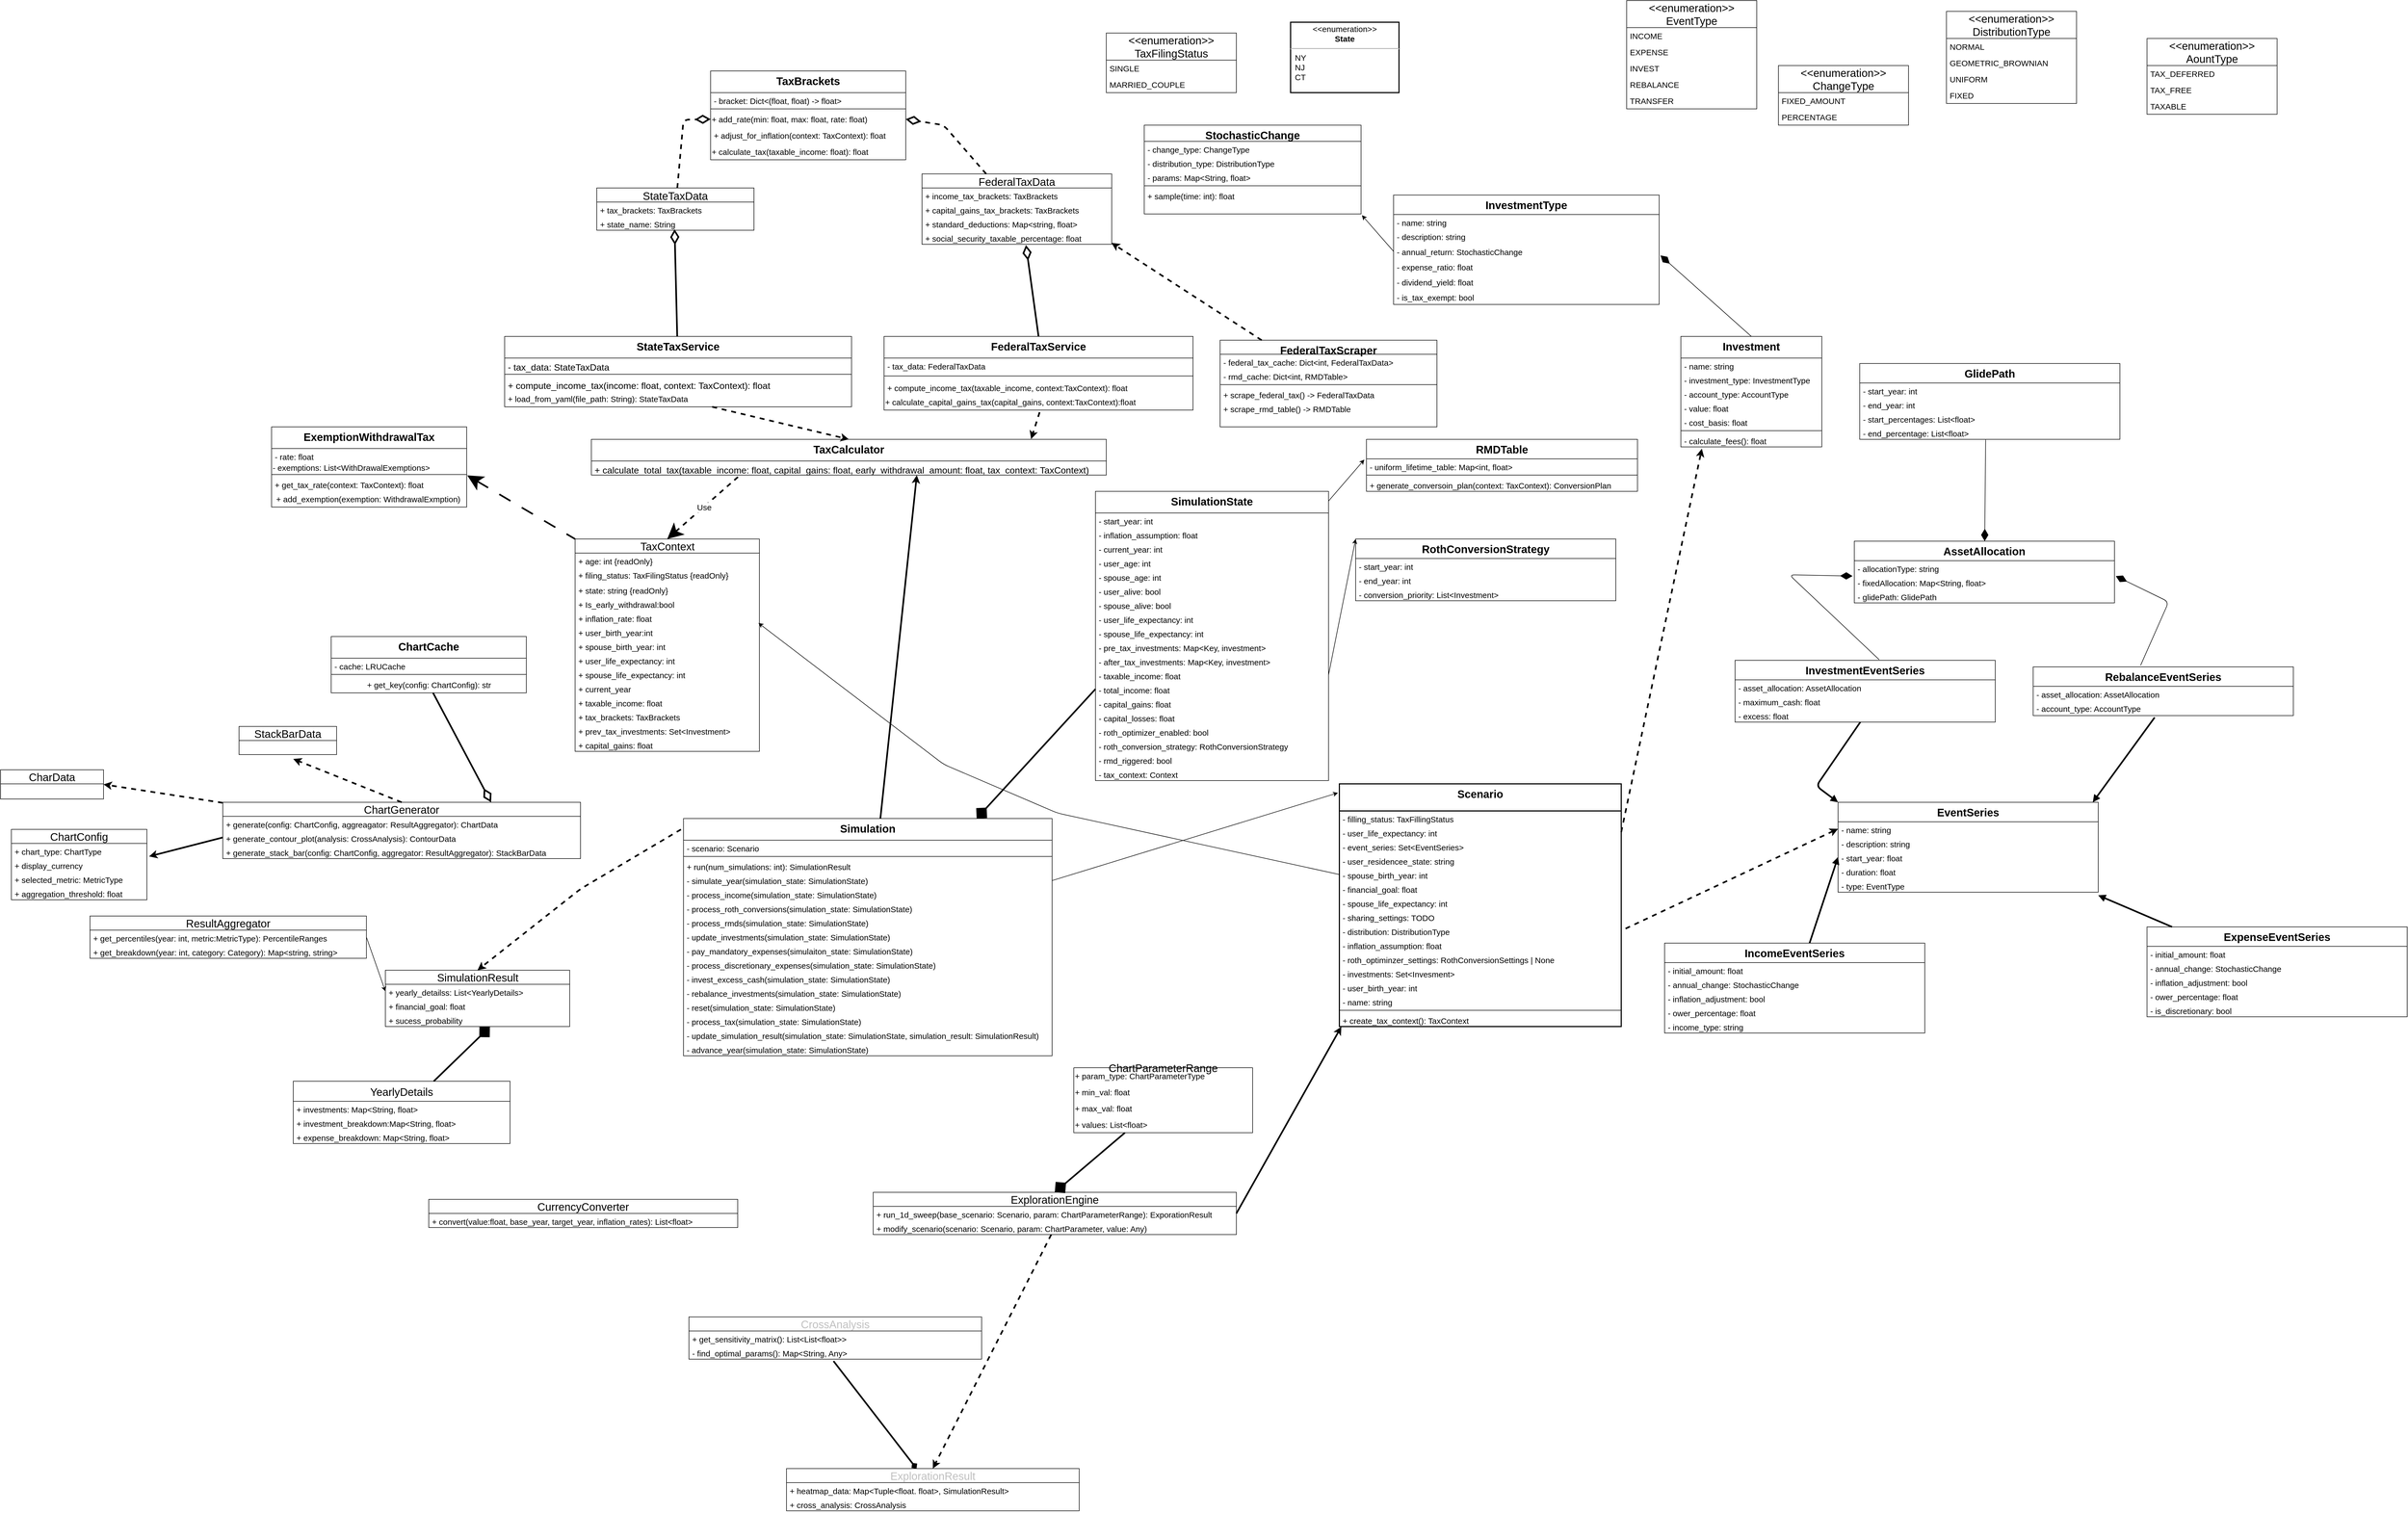 <mxfile>
    <diagram id="_h6ZiUxZa-2Kxd4IdwST" name="Page-1">
        <mxGraphModel dx="1967" dy="730" grid="1" gridSize="10" guides="1" tooltips="1" connect="1" arrows="1" fold="1" page="1" pageScale="1" pageWidth="850" pageHeight="1100" math="0" shadow="0">
            <root>
                <mxCell id="0"/>
                <mxCell id="1" parent="0"/>
                <mxCell id="2" value="&lt;font style=&quot;font-size: 20px;&quot;&gt;&amp;lt;&amp;lt;enumeration&amp;gt;&amp;gt;&lt;br&gt;TaxFilingStatus&lt;/font&gt;" style="swimlane;fontStyle=0;childLayout=stackLayout;horizontal=1;startSize=50;horizontalStack=0;resizeParent=1;resizeParentMax=0;resizeLast=0;collapsible=1;marginBottom=0;whiteSpace=wrap;html=1;" parent="1" vertex="1">
                    <mxGeometry x="1790" y="150" width="240" height="110" as="geometry"/>
                </mxCell>
                <mxCell id="3" value="&lt;font style=&quot;font-size: 15px;&quot;&gt;SINGLE&lt;/font&gt;" style="text;strokeColor=none;fillColor=none;align=left;verticalAlign=middle;spacingLeft=4;spacingRight=4;overflow=hidden;points=[[0,0.5],[1,0.5]];portConstraint=eastwest;rotatable=0;whiteSpace=wrap;html=1;" parent="2" vertex="1">
                    <mxGeometry y="50" width="240" height="30" as="geometry"/>
                </mxCell>
                <mxCell id="4" value="&lt;font style=&quot;font-size: 15px;&quot;&gt;MARRIED_COUPLE&lt;/font&gt;" style="text;strokeColor=none;fillColor=none;align=left;verticalAlign=middle;spacingLeft=4;spacingRight=4;overflow=hidden;points=[[0,0.5],[1,0.5]];portConstraint=eastwest;rotatable=0;whiteSpace=wrap;html=1;" parent="2" vertex="1">
                    <mxGeometry y="80" width="240" height="30" as="geometry"/>
                </mxCell>
                <mxCell id="128" value="Use" style="edgeStyle=none;jumpSize=13;html=1;exitX=0.5;exitY=0;exitDx=0;exitDy=0;dashed=1;strokeWidth=3;fontSize=15;startArrow=classic;startFill=1;endArrow=none;endFill=0;startSize=20;endSize=20;sourcePerimeterSpacing=0;targetPerimeterSpacing=0;entryX=-0.007;entryY=0.965;entryDx=0;entryDy=0;entryPerimeter=0;" parent="1" source="9" edge="1">
                    <mxGeometry relative="1" as="geometry">
                        <mxPoint x="1115.52" y="965.09" as="targetPoint"/>
                    </mxGeometry>
                </mxCell>
                <mxCell id="9" value="&lt;font style=&quot;font-size: 20px;&quot;&gt;TaxContext&lt;/font&gt;" style="swimlane;fontStyle=0;childLayout=stackLayout;horizontal=1;startSize=26;fillColor=none;horizontalStack=0;resizeParent=1;resizeParentMax=0;resizeLast=0;collapsible=1;marginBottom=0;html=1;" parent="1" vertex="1">
                    <mxGeometry x="810" y="1084" width="340" height="392" as="geometry"/>
                </mxCell>
                <mxCell id="10" value="&lt;font style=&quot;font-size: 15px;&quot;&gt;+ age: int {readOnly}&lt;/font&gt;" style="text;strokeColor=none;fillColor=none;align=left;verticalAlign=top;spacingLeft=4;spacingRight=4;overflow=hidden;rotatable=0;points=[[0,0.5],[1,0.5]];portConstraint=eastwest;whiteSpace=wrap;html=1;" parent="9" vertex="1">
                    <mxGeometry y="26" width="340" height="26" as="geometry"/>
                </mxCell>
                <mxCell id="11" value="&lt;font style=&quot;font-size: 15px;&quot;&gt;+ filing_status: TaxFilingStatus {readOnly}&lt;/font&gt;" style="text;strokeColor=none;fillColor=none;align=left;verticalAlign=top;spacingLeft=4;spacingRight=4;overflow=hidden;rotatable=0;points=[[0,0.5],[1,0.5]];portConstraint=eastwest;whiteSpace=wrap;html=1;" parent="9" vertex="1">
                    <mxGeometry y="52" width="340" height="28" as="geometry"/>
                </mxCell>
                <mxCell id="12" value="&lt;font style=&quot;font-size: 15px;&quot;&gt;+ state: string {readOnly}&lt;br&gt;&lt;br&gt;&lt;/font&gt;" style="text;strokeColor=none;fillColor=none;align=left;verticalAlign=top;spacingLeft=4;spacingRight=4;overflow=hidden;rotatable=0;points=[[0,0.5],[1,0.5]];portConstraint=eastwest;whiteSpace=wrap;html=1;" parent="9" vertex="1">
                    <mxGeometry y="80" width="340" height="26" as="geometry"/>
                </mxCell>
                <mxCell id="135" value="&lt;font style=&quot;font-size: 15px;&quot;&gt;+ Is_early_withdrawal:bool&lt;br&gt;&lt;/font&gt;" style="text;strokeColor=none;fillColor=none;align=left;verticalAlign=top;spacingLeft=4;spacingRight=4;overflow=hidden;rotatable=0;points=[[0,0.5],[1,0.5]];portConstraint=eastwest;whiteSpace=wrap;html=1;" parent="9" vertex="1">
                    <mxGeometry y="106" width="340" height="26" as="geometry"/>
                </mxCell>
                <mxCell id="145" value="&lt;font style=&quot;font-size: 15px;&quot;&gt;+ inflation_rate: float&lt;br&gt;&lt;/font&gt;" style="text;strokeColor=none;fillColor=none;align=left;verticalAlign=top;spacingLeft=4;spacingRight=4;overflow=hidden;rotatable=0;points=[[0,0.5],[1,0.5]];portConstraint=eastwest;whiteSpace=wrap;html=1;" parent="9" vertex="1">
                    <mxGeometry y="132" width="340" height="26" as="geometry"/>
                </mxCell>
                <mxCell id="230" value="&lt;font style=&quot;font-size: 15px;&quot;&gt;+ user_birth_year:int&amp;nbsp;&lt;br&gt;&lt;/font&gt;" style="text;strokeColor=none;fillColor=none;align=left;verticalAlign=top;spacingLeft=4;spacingRight=4;overflow=hidden;rotatable=0;points=[[0,0.5],[1,0.5]];portConstraint=eastwest;whiteSpace=wrap;html=1;" parent="9" vertex="1">
                    <mxGeometry y="158" width="340" height="26" as="geometry"/>
                </mxCell>
                <mxCell id="233" value="&lt;font style=&quot;font-size: 15px;&quot;&gt;+ spouse_birth_year: int&lt;br&gt;&lt;/font&gt;" style="text;strokeColor=none;fillColor=none;align=left;verticalAlign=top;spacingLeft=4;spacingRight=4;overflow=hidden;rotatable=0;points=[[0,0.5],[1,0.5]];portConstraint=eastwest;whiteSpace=wrap;html=1;" parent="9" vertex="1">
                    <mxGeometry y="184" width="340" height="26" as="geometry"/>
                </mxCell>
                <mxCell id="231" value="&lt;font style=&quot;font-size: 15px;&quot;&gt;+ user_life_expectancy: int&lt;br&gt;&lt;/font&gt;" style="text;strokeColor=none;fillColor=none;align=left;verticalAlign=top;spacingLeft=4;spacingRight=4;overflow=hidden;rotatable=0;points=[[0,0.5],[1,0.5]];portConstraint=eastwest;whiteSpace=wrap;html=1;" parent="9" vertex="1">
                    <mxGeometry y="210" width="340" height="26" as="geometry"/>
                </mxCell>
                <mxCell id="232" value="&lt;font style=&quot;font-size: 15px;&quot;&gt;+ spouse_life_expectancy: int&lt;br&gt;&lt;/font&gt;" style="text;strokeColor=none;fillColor=none;align=left;verticalAlign=top;spacingLeft=4;spacingRight=4;overflow=hidden;rotatable=0;points=[[0,0.5],[1,0.5]];portConstraint=eastwest;whiteSpace=wrap;html=1;" parent="9" vertex="1">
                    <mxGeometry y="236" width="340" height="26" as="geometry"/>
                </mxCell>
                <mxCell id="291" value="&lt;font style=&quot;font-size: 15px;&quot;&gt;+ current_year&lt;/font&gt;" style="text;strokeColor=none;fillColor=none;align=left;verticalAlign=top;spacingLeft=4;spacingRight=4;overflow=hidden;rotatable=0;points=[[0,0.5],[1,0.5]];portConstraint=eastwest;whiteSpace=wrap;html=1;" parent="9" vertex="1">
                    <mxGeometry y="262" width="340" height="26" as="geometry"/>
                </mxCell>
                <mxCell id="292" value="&lt;font style=&quot;font-size: 15px;&quot;&gt;+ taxable_income: float&lt;/font&gt;" style="text;strokeColor=none;fillColor=none;align=left;verticalAlign=top;spacingLeft=4;spacingRight=4;overflow=hidden;rotatable=0;points=[[0,0.5],[1,0.5]];portConstraint=eastwest;whiteSpace=wrap;html=1;" parent="9" vertex="1">
                    <mxGeometry y="288" width="340" height="26" as="geometry"/>
                </mxCell>
                <mxCell id="293" value="&lt;span style=&quot;font-size: 15px;&quot;&gt;+ tax_brackets: TaxBrackets&lt;/span&gt;" style="text;strokeColor=none;fillColor=none;align=left;verticalAlign=top;spacingLeft=4;spacingRight=4;overflow=hidden;rotatable=0;points=[[0,0.5],[1,0.5]];portConstraint=eastwest;whiteSpace=wrap;html=1;" parent="9" vertex="1">
                    <mxGeometry y="314" width="340" height="26" as="geometry"/>
                </mxCell>
                <mxCell id="294" value="&lt;font style=&quot;font-size: 15px;&quot;&gt;+ prev_tax_investments: Set&amp;lt;Investment&amp;gt;&lt;/font&gt;" style="text;strokeColor=none;fillColor=none;align=left;verticalAlign=top;spacingLeft=4;spacingRight=4;overflow=hidden;rotatable=0;points=[[0,0.5],[1,0.5]];portConstraint=eastwest;whiteSpace=wrap;html=1;" parent="9" vertex="1">
                    <mxGeometry y="340" width="340" height="26" as="geometry"/>
                </mxCell>
                <mxCell id="432" value="&lt;span style=&quot;font-size: 15px;&quot;&gt;+ capital_gains: float&lt;span style=&quot;white-space: pre;&quot;&gt;&#x9;&lt;/span&gt;&lt;/span&gt;" style="text;strokeColor=none;fillColor=none;align=left;verticalAlign=top;spacingLeft=4;spacingRight=4;overflow=hidden;rotatable=0;points=[[0,0.5],[1,0.5]];portConstraint=eastwest;whiteSpace=wrap;html=1;" parent="9" vertex="1">
                    <mxGeometry y="366" width="340" height="26" as="geometry"/>
                </mxCell>
                <mxCell id="40" value="ExemptionWithdrawalTax" style="swimlane;fontStyle=1;align=center;verticalAlign=top;childLayout=stackLayout;horizontal=1;startSize=40;horizontalStack=0;resizeParent=1;resizeParentMax=0;resizeLast=0;collapsible=1;marginBottom=0;fontSize=20;" parent="1" vertex="1">
                    <mxGeometry x="250" y="877" width="360" height="148" as="geometry"/>
                </mxCell>
                <mxCell id="41" value="- rate: float" style="text;strokeColor=none;fillColor=none;align=left;verticalAlign=top;spacingLeft=4;spacingRight=4;overflow=hidden;rotatable=0;points=[[0,0.5],[1,0.5]];portConstraint=eastwest;fontSize=15;" parent="40" vertex="1">
                    <mxGeometry y="40" width="360" height="26" as="geometry"/>
                </mxCell>
                <mxCell id="44" value="&lt;font style=&quot;font-size: 15px;&quot;&gt;- exemptions: List&amp;lt;WithDrawalExemptions&amp;gt;&lt;/font&gt;" style="text;strokeColor=none;align=left;fillColor=none;html=1;verticalAlign=middle;whiteSpace=wrap;rounded=0;" parent="40" vertex="1">
                    <mxGeometry y="66" width="360" height="18" as="geometry"/>
                </mxCell>
                <mxCell id="42" value="" style="line;strokeWidth=1;fillColor=none;align=left;verticalAlign=middle;spacingTop=-1;spacingLeft=3;spacingRight=3;rotatable=0;labelPosition=right;points=[];portConstraint=eastwest;strokeColor=inherit;" parent="40" vertex="1">
                    <mxGeometry y="84" width="360" height="8" as="geometry"/>
                </mxCell>
                <mxCell id="43" value="+ get_tax_rate(context: TaxContext): float" style="text;strokeColor=none;fillColor=none;align=left;verticalAlign=top;spacingLeft=4;spacingRight=4;overflow=hidden;rotatable=0;points=[[0,0.5],[1,0.5]];portConstraint=eastwest;fontSize=15;" parent="40" vertex="1">
                    <mxGeometry y="92" width="360" height="26" as="geometry"/>
                </mxCell>
                <mxCell id="140" value="+ add_exemption(exemption: WithdrawalExmption)&amp;nbsp;" style="text;html=1;align=center;verticalAlign=middle;resizable=0;points=[];autosize=1;strokeColor=none;fillColor=none;fontSize=15;" parent="40" vertex="1">
                    <mxGeometry y="118" width="360" height="30" as="geometry"/>
                </mxCell>
                <mxCell id="45" value="TaxBrackets" style="swimlane;fontStyle=1;align=center;verticalAlign=top;childLayout=stackLayout;horizontal=1;startSize=40;horizontalStack=0;resizeParent=1;resizeParentMax=0;resizeLast=0;collapsible=1;marginBottom=0;fontSize=20;" parent="1" vertex="1">
                    <mxGeometry x="1060" y="220" width="360" height="164" as="geometry"/>
                </mxCell>
                <mxCell id="46" value="- bracket: Dict&lt;(float, float) -&gt; float&gt;" style="text;strokeColor=none;fillColor=none;align=left;verticalAlign=top;spacingLeft=4;spacingRight=4;overflow=hidden;rotatable=0;points=[[0,0.5],[1,0.5]];portConstraint=eastwest;fontSize=15;" parent="45" vertex="1">
                    <mxGeometry y="40" width="360" height="26" as="geometry"/>
                </mxCell>
                <mxCell id="48" value="" style="line;strokeWidth=1;fillColor=none;align=left;verticalAlign=middle;spacingTop=-1;spacingLeft=3;spacingRight=3;rotatable=0;labelPosition=right;points=[];portConstraint=eastwest;strokeColor=inherit;" parent="45" vertex="1">
                    <mxGeometry y="66" width="360" height="8" as="geometry"/>
                </mxCell>
                <mxCell id="50" value="&lt;font style=&quot;font-size: 15px;&quot;&gt;+ add_rate(min: float, max: float, rate: float)&lt;/font&gt;" style="text;strokeColor=none;align=left;fillColor=none;html=1;verticalAlign=middle;whiteSpace=wrap;rounded=0;" parent="45" vertex="1">
                    <mxGeometry y="74" width="360" height="30" as="geometry"/>
                </mxCell>
                <mxCell id="49" value="+ adjust_for_inflation(context: TaxContext): float" style="text;strokeColor=none;fillColor=none;align=left;verticalAlign=top;spacingLeft=4;spacingRight=4;overflow=hidden;rotatable=0;points=[[0,0.5],[1,0.5]];portConstraint=eastwest;fontSize=15;" parent="45" vertex="1">
                    <mxGeometry y="104" width="360" height="30" as="geometry"/>
                </mxCell>
                <mxCell id="51" value="&lt;font style=&quot;font-size: 15px;&quot;&gt;+ calculate_tax(taxable_income: float): float&lt;/font&gt;" style="text;strokeColor=none;align=left;fillColor=none;html=1;verticalAlign=middle;whiteSpace=wrap;rounded=0;" parent="45" vertex="1">
                    <mxGeometry y="134" width="360" height="30" as="geometry"/>
                </mxCell>
                <mxCell id="62" value="FederalTaxScraper" style="swimlane;fontStyle=1;align=center;verticalAlign=top;childLayout=stackLayout;horizontal=1;startSize=26;horizontalStack=0;resizeParent=1;resizeParentMax=0;resizeLast=0;collapsible=1;marginBottom=0;fontSize=20;" parent="1" vertex="1">
                    <mxGeometry x="2000" y="717" width="400" height="160" as="geometry"/>
                </mxCell>
                <mxCell id="63" value="- federal_tax_cache: Dict&lt;int, FederalTaxData&gt;" style="text;strokeColor=none;fillColor=none;align=left;verticalAlign=top;spacingLeft=4;spacingRight=4;overflow=hidden;rotatable=0;points=[[0,0.5],[1,0.5]];portConstraint=eastwest;fontSize=15;" parent="62" vertex="1">
                    <mxGeometry y="26" width="400" height="26" as="geometry"/>
                </mxCell>
                <mxCell id="262" value="- rmd_cache: Dict&lt;int, RMDTable&gt;" style="text;strokeColor=none;fillColor=none;align=left;verticalAlign=top;spacingLeft=4;spacingRight=4;overflow=hidden;rotatable=0;points=[[0,0.5],[1,0.5]];portConstraint=eastwest;fontSize=15;" parent="62" vertex="1">
                    <mxGeometry y="52" width="400" height="26" as="geometry"/>
                </mxCell>
                <mxCell id="64" value="" style="line;strokeWidth=1;fillColor=none;align=left;verticalAlign=middle;spacingTop=-1;spacingLeft=3;spacingRight=3;rotatable=0;labelPosition=right;points=[];portConstraint=eastwest;strokeColor=inherit;" parent="62" vertex="1">
                    <mxGeometry y="78" width="400" height="8" as="geometry"/>
                </mxCell>
                <mxCell id="65" value="+ scrape_federal_tax() -&gt; FederalTaxData" style="text;strokeColor=none;fillColor=none;align=left;verticalAlign=top;spacingLeft=4;spacingRight=4;overflow=hidden;rotatable=0;points=[[0,0.5],[1,0.5]];portConstraint=eastwest;fontSize=15;" parent="62" vertex="1">
                    <mxGeometry y="86" width="400" height="26" as="geometry"/>
                </mxCell>
                <mxCell id="261" value="+ scrape_rmd_table() -&gt; RMDTable" style="text;strokeColor=none;fillColor=none;align=left;verticalAlign=top;spacingLeft=4;spacingRight=4;overflow=hidden;rotatable=0;points=[[0,0.5],[1,0.5]];portConstraint=eastwest;fontSize=15;" parent="62" vertex="1">
                    <mxGeometry y="112" width="400" height="48" as="geometry"/>
                </mxCell>
                <mxCell id="123" style="edgeStyle=none;jumpSize=13;html=1;entryX=1;entryY=0.5;entryDx=0;entryDy=0;dashed=1;strokeWidth=3;fontSize=15;startArrow=none;startFill=0;endArrow=diamondThin;endFill=0;endSize=20;sourcePerimeterSpacing=0;targetPerimeterSpacing=0;startSize=20;" parent="1" source="70" target="50" edge="1">
                    <mxGeometry relative="1" as="geometry">
                        <Array as="points">
                            <mxPoint x="1490" y="320"/>
                        </Array>
                    </mxGeometry>
                </mxCell>
                <mxCell id="70" value="FederalTaxData" style="swimlane;fontStyle=0;childLayout=stackLayout;horizontal=1;startSize=26;fillColor=none;horizontalStack=0;resizeParent=1;resizeParentMax=0;resizeLast=0;collapsible=1;marginBottom=0;fontSize=20;" parent="1" vertex="1">
                    <mxGeometry x="1450" y="410" width="350" height="130" as="geometry"/>
                </mxCell>
                <mxCell id="71" value="+ income_tax_brackets: TaxBrackets" style="text;strokeColor=none;fillColor=none;align=left;verticalAlign=top;spacingLeft=4;spacingRight=4;overflow=hidden;rotatable=0;points=[[0,0.5],[1,0.5]];portConstraint=eastwest;fontSize=15;" parent="70" vertex="1">
                    <mxGeometry y="26" width="350" height="26" as="geometry"/>
                </mxCell>
                <mxCell id="72" value="+ capital_gains_tax_brackets: TaxBrackets" style="text;strokeColor=none;fillColor=none;align=left;verticalAlign=top;spacingLeft=4;spacingRight=4;overflow=hidden;rotatable=0;points=[[0,0.5],[1,0.5]];portConstraint=eastwest;fontSize=15;" parent="70" vertex="1">
                    <mxGeometry y="52" width="350" height="26" as="geometry"/>
                </mxCell>
                <mxCell id="73" value="+ standard_deductions: Map&lt;string, float&gt;&#xa;" style="text;strokeColor=none;fillColor=none;align=left;verticalAlign=top;spacingLeft=4;spacingRight=4;overflow=hidden;rotatable=0;points=[[0,0.5],[1,0.5]];portConstraint=eastwest;fontSize=15;" parent="70" vertex="1">
                    <mxGeometry y="78" width="350" height="26" as="geometry"/>
                </mxCell>
                <mxCell id="74" value="+ social_security_taxable_percentage: float" style="text;strokeColor=none;fillColor=none;align=left;verticalAlign=top;spacingLeft=4;spacingRight=4;overflow=hidden;rotatable=0;points=[[0,0.5],[1,0.5]];portConstraint=eastwest;fontSize=15;" parent="70" vertex="1">
                    <mxGeometry y="104" width="350" height="26" as="geometry"/>
                </mxCell>
                <mxCell id="124" style="edgeStyle=none;jumpSize=13;html=1;entryX=0;entryY=0.5;entryDx=0;entryDy=0;dashed=1;strokeWidth=3;fontSize=15;startArrow=none;startFill=0;endArrow=diamondThin;endFill=0;endSize=20;sourcePerimeterSpacing=0;targetPerimeterSpacing=0;startSize=20;" parent="1" source="75" target="50" edge="1">
                    <mxGeometry relative="1" as="geometry">
                        <Array as="points">
                            <mxPoint x="1010" y="310"/>
                        </Array>
                    </mxGeometry>
                </mxCell>
                <mxCell id="75" value="StateTaxData" style="swimlane;fontStyle=0;childLayout=stackLayout;horizontal=1;startSize=26;fillColor=none;horizontalStack=0;resizeParent=1;resizeParentMax=0;resizeLast=0;collapsible=1;marginBottom=0;fontSize=20;" parent="1" vertex="1">
                    <mxGeometry x="850" y="436" width="290" height="78" as="geometry"/>
                </mxCell>
                <mxCell id="76" value="+ tax_brackets: TaxBrackets" style="text;strokeColor=none;fillColor=none;align=left;verticalAlign=top;spacingLeft=4;spacingRight=4;overflow=hidden;rotatable=0;points=[[0,0.5],[1,0.5]];portConstraint=eastwest;fontSize=15;" parent="75" vertex="1">
                    <mxGeometry y="26" width="290" height="26" as="geometry"/>
                </mxCell>
                <mxCell id="79" value="+ state_name: String" style="text;strokeColor=none;fillColor=none;align=left;verticalAlign=top;spacingLeft=4;spacingRight=4;overflow=hidden;rotatable=0;points=[[0,0.5],[1,0.5]];portConstraint=eastwest;fontSize=15;" parent="75" vertex="1">
                    <mxGeometry y="52" width="290" height="26" as="geometry"/>
                </mxCell>
                <mxCell id="80" value="FederalTaxService" style="swimlane;fontStyle=1;align=center;verticalAlign=top;childLayout=stackLayout;horizontal=1;startSize=40;horizontalStack=0;resizeParent=1;resizeParentMax=0;resizeLast=0;collapsible=1;marginBottom=0;fontSize=20;" parent="1" vertex="1">
                    <mxGeometry x="1380" y="710" width="570" height="136" as="geometry"/>
                </mxCell>
                <mxCell id="81" value="- tax_data: FederalTaxData" style="text;strokeColor=none;fillColor=none;align=left;verticalAlign=top;spacingLeft=4;spacingRight=4;overflow=hidden;rotatable=0;points=[[0,0.5],[1,0.5]];portConstraint=eastwest;fontSize=15;" parent="80" vertex="1">
                    <mxGeometry y="40" width="570" height="26" as="geometry"/>
                </mxCell>
                <mxCell id="82" value="" style="line;strokeWidth=1;fillColor=none;align=left;verticalAlign=middle;spacingTop=-1;spacingLeft=3;spacingRight=3;rotatable=0;labelPosition=right;points=[];portConstraint=eastwest;strokeColor=inherit;" parent="80" vertex="1">
                    <mxGeometry y="66" width="570" height="14" as="geometry"/>
                </mxCell>
                <mxCell id="83" value="+ compute_income_tax(taxable_income, context:TaxContext): float" style="text;strokeColor=none;fillColor=none;align=left;verticalAlign=top;spacingLeft=4;spacingRight=4;overflow=hidden;rotatable=0;points=[[0,0.5],[1,0.5]];portConstraint=eastwest;fontSize=15;" parent="80" vertex="1">
                    <mxGeometry y="80" width="570" height="26" as="geometry"/>
                </mxCell>
                <mxCell id="439" value="&lt;font style=&quot;font-size: 15px;&quot;&gt;+ calculate_capital_gains_tax(capital_gains, context:TaxContext):float&lt;/font&gt;" style="text;html=1;align=left;verticalAlign=middle;resizable=0;points=[];autosize=1;strokeColor=none;fillColor=none;" parent="80" vertex="1">
                    <mxGeometry y="106" width="570" height="30" as="geometry"/>
                </mxCell>
                <mxCell id="107" value="" style="edgeStyle=none;html=1;strokeWidth=3;fontSize=15;endArrow=diamondThin;endFill=0;exitX=0.5;exitY=0;exitDx=0;exitDy=0;jumpSize=13;sourcePerimeterSpacing=0;targetPerimeterSpacing=0;entryX=0.548;entryY=1.051;entryDx=0;entryDy=0;entryPerimeter=0;endSize=20;" parent="1" source="80" target="74" edge="1">
                    <mxGeometry relative="1" as="geometry">
                        <Array as="points"/>
                    </mxGeometry>
                </mxCell>
                <mxCell id="108" style="edgeStyle=none;html=1;strokeWidth=3;fontSize=15;endArrow=diamondThin;endFill=0;endSize=20;entryX=0.495;entryY=0.93;entryDx=0;entryDy=0;entryPerimeter=0;" parent="1" source="92" target="79" edge="1">
                    <mxGeometry relative="1" as="geometry">
                        <mxPoint x="1006" y="567" as="targetPoint"/>
                    </mxGeometry>
                </mxCell>
                <mxCell id="92" value="StateTaxService" style="swimlane;fontStyle=1;align=center;verticalAlign=top;childLayout=stackLayout;horizontal=1;startSize=40;horizontalStack=0;resizeParent=1;resizeParentMax=0;resizeLast=0;collapsible=1;marginBottom=0;fontSize=20;" parent="1" vertex="1">
                    <mxGeometry x="680" y="710" width="640" height="130" as="geometry"/>
                </mxCell>
                <mxCell id="93" value="- tax_data: StateTaxData" style="text;strokeColor=none;fillColor=none;align=left;verticalAlign=top;spacingLeft=4;spacingRight=4;overflow=hidden;rotatable=0;points=[[0,0.5],[1,0.5]];portConstraint=eastwest;fontSize=17;" parent="92" vertex="1">
                    <mxGeometry y="40" width="640" height="26" as="geometry"/>
                </mxCell>
                <mxCell id="94" value="" style="line;strokeWidth=1;fillColor=none;align=left;verticalAlign=middle;spacingTop=-1;spacingLeft=3;spacingRight=3;rotatable=0;labelPosition=right;points=[];portConstraint=eastwest;strokeColor=inherit;" parent="92" vertex="1">
                    <mxGeometry y="66" width="640" height="8" as="geometry"/>
                </mxCell>
                <mxCell id="95" value="+ compute_income_tax(income: float, context: TaxContext): float" style="text;strokeColor=none;fillColor=none;align=left;verticalAlign=top;spacingLeft=4;spacingRight=4;overflow=hidden;rotatable=0;points=[[0,0.5],[1,0.5]];portConstraint=eastwest;fontSize=17;" parent="92" vertex="1">
                    <mxGeometry y="74" width="640" height="26" as="geometry"/>
                </mxCell>
                <mxCell id="69" value="+ load_from_yaml(file_path: String): StateTaxData" style="text;strokeColor=none;fillColor=none;align=left;verticalAlign=top;spacingLeft=4;spacingRight=4;overflow=hidden;rotatable=0;points=[[0,0.5],[1,0.5]];portConstraint=eastwest;fontSize=15;" parent="92" vertex="1">
                    <mxGeometry y="100" width="640" height="30" as="geometry"/>
                </mxCell>
                <mxCell id="132" value="&lt;p style=&quot;margin:0px;margin-top:4px;text-align:center;&quot;&gt;&amp;lt;&amp;lt;enumeration&amp;gt;&amp;gt;&lt;br&gt;&lt;b&gt;State&lt;/b&gt;&lt;/p&gt;&lt;hr&gt;&lt;p style=&quot;margin:0px;margin-left:8px;text-align:left;&quot;&gt;NY&lt;br&gt;NJ&lt;/p&gt;&lt;p style=&quot;margin:0px;margin-left:8px;text-align:left;&quot;&gt;CT&lt;/p&gt;" style="shape=rect;html=1;overflow=fill;whiteSpace=wrap;strokeWidth=2;fontSize=15;" parent="1" vertex="1">
                    <mxGeometry x="2130" y="130" width="200" height="130" as="geometry"/>
                </mxCell>
                <mxCell id="136" style="edgeStyle=none;jumpSize=13;html=1;exitX=1.003;exitY=-0.093;exitDx=0;exitDy=0;entryX=0;entryY=0;entryDx=0;entryDy=0;strokeWidth=3;fontSize=15;startArrow=classic;startFill=1;endArrow=none;endFill=0;startSize=20;endSize=20;sourcePerimeterSpacing=0;targetPerimeterSpacing=0;dashed=1;dashPattern=8 8;exitPerimeter=0;" parent="1" source="43" target="9" edge="1">
                    <mxGeometry relative="1" as="geometry"/>
                </mxCell>
                <mxCell id="430" style="edgeStyle=none;html=1;entryX=0.632;entryY=1.004;entryDx=0;entryDy=0;entryPerimeter=0;strokeWidth=3;" parent="1" source="159" target="522" edge="1">
                    <mxGeometry relative="1" as="geometry">
                        <mxPoint x="1432" y="989" as="targetPoint"/>
                    </mxGeometry>
                </mxCell>
                <mxCell id="571" style="edgeStyle=none;html=1;entryX=0;entryY=0.5;entryDx=0;entryDy=0;endArrow=none;endFill=0;strokeWidth=3;endSize=20;startArrow=diamond;startFill=1;startSize=20;" parent="1" source="159" target="557" edge="1">
                    <mxGeometry relative="1" as="geometry"/>
                </mxCell>
                <mxCell id="159" value="&lt;font style=&quot;font-size: 20px;&quot;&gt;Simulation&lt;/font&gt;" style="swimlane;fontStyle=1;align=center;verticalAlign=top;childLayout=stackLayout;horizontal=1;startSize=40;horizontalStack=0;resizeParent=1;resizeParentMax=0;resizeLast=0;collapsible=1;marginBottom=0;whiteSpace=wrap;html=1;" parent="1" vertex="1">
                    <mxGeometry x="1010" y="1600" width="680" height="438" as="geometry"/>
                </mxCell>
                <mxCell id="165" value="&lt;span style=&quot;font-size: 15px;&quot;&gt;- scenario: Scenario&lt;/span&gt;" style="text;strokeColor=none;fillColor=none;align=left;verticalAlign=top;spacingLeft=4;spacingRight=4;overflow=hidden;rotatable=0;points=[[0,0.5],[1,0.5]];portConstraint=eastwest;whiteSpace=wrap;html=1;" parent="159" vertex="1">
                    <mxGeometry y="40" width="680" height="26" as="geometry"/>
                </mxCell>
                <mxCell id="161" value="" style="line;strokeWidth=1;fillColor=none;align=left;verticalAlign=middle;spacingTop=-1;spacingLeft=3;spacingRight=3;rotatable=0;labelPosition=right;points=[];portConstraint=eastwest;strokeColor=inherit;" parent="159" vertex="1">
                    <mxGeometry y="66" width="680" height="8" as="geometry"/>
                </mxCell>
                <mxCell id="162" value="&lt;span style=&quot;font-size: 15px;&quot;&gt;+ run(num_simulations: int): SimulationResult&lt;/span&gt;" style="text;strokeColor=none;fillColor=none;align=left;verticalAlign=top;spacingLeft=4;spacingRight=4;overflow=hidden;rotatable=0;points=[[0,0.5],[1,0.5]];portConstraint=eastwest;whiteSpace=wrap;html=1;" parent="159" vertex="1">
                    <mxGeometry y="74" width="680" height="26" as="geometry"/>
                </mxCell>
                <mxCell id="168" value="&lt;span style=&quot;font-size: 15px;&quot;&gt;- simulate_year(simulation_state: SimulationState)&lt;/span&gt;" style="text;strokeColor=none;fillColor=none;align=left;verticalAlign=top;spacingLeft=4;spacingRight=4;overflow=hidden;rotatable=0;points=[[0,0.5],[1,0.5]];portConstraint=eastwest;whiteSpace=wrap;html=1;" parent="159" vertex="1">
                    <mxGeometry y="100" width="680" height="26" as="geometry"/>
                </mxCell>
                <mxCell id="169" value="&lt;span style=&quot;font-size: 15px;&quot;&gt;- process_income(simulation_state: SimulationState)&lt;/span&gt;" style="text;strokeColor=none;fillColor=none;align=left;verticalAlign=top;spacingLeft=4;spacingRight=4;overflow=hidden;rotatable=0;points=[[0,0.5],[1,0.5]];portConstraint=eastwest;whiteSpace=wrap;html=1;" parent="159" vertex="1">
                    <mxGeometry y="126" width="680" height="26" as="geometry"/>
                </mxCell>
                <mxCell id="170" value="&lt;span style=&quot;font-size: 15px;&quot;&gt;- process_roth_conversions(simulation_state: SimulationState)&lt;/span&gt;" style="text;strokeColor=none;fillColor=none;align=left;verticalAlign=top;spacingLeft=4;spacingRight=4;overflow=hidden;rotatable=0;points=[[0,0.5],[1,0.5]];portConstraint=eastwest;whiteSpace=wrap;html=1;" parent="159" vertex="1">
                    <mxGeometry y="152" width="680" height="26" as="geometry"/>
                </mxCell>
                <mxCell id="172" value="&lt;span style=&quot;font-size: 15px;&quot;&gt;- process_rmds(simulation_state: SimulationState)&lt;/span&gt;" style="text;strokeColor=none;fillColor=none;align=left;verticalAlign=top;spacingLeft=4;spacingRight=4;overflow=hidden;rotatable=0;points=[[0,0.5],[1,0.5]];portConstraint=eastwest;whiteSpace=wrap;html=1;" parent="159" vertex="1">
                    <mxGeometry y="178" width="680" height="26" as="geometry"/>
                </mxCell>
                <mxCell id="173" value="&lt;span style=&quot;font-size: 15px;&quot;&gt;- update_investments(simulation_state: SimulationState)&lt;/span&gt;" style="text;strokeColor=none;fillColor=none;align=left;verticalAlign=top;spacingLeft=4;spacingRight=4;overflow=hidden;rotatable=0;points=[[0,0.5],[1,0.5]];portConstraint=eastwest;whiteSpace=wrap;html=1;" parent="159" vertex="1">
                    <mxGeometry y="204" width="680" height="26" as="geometry"/>
                </mxCell>
                <mxCell id="174" value="&lt;span style=&quot;font-size: 15px;&quot;&gt;- pay_mandatory_expenses(simulaiton_state: SimulationState)&lt;/span&gt;" style="text;strokeColor=none;fillColor=none;align=left;verticalAlign=top;spacingLeft=4;spacingRight=4;overflow=hidden;rotatable=0;points=[[0,0.5],[1,0.5]];portConstraint=eastwest;whiteSpace=wrap;html=1;" parent="159" vertex="1">
                    <mxGeometry y="230" width="680" height="26" as="geometry"/>
                </mxCell>
                <mxCell id="175" value="&lt;span style=&quot;font-size: 15px;&quot;&gt;- process_discretionary_expenses(simulation_state: SimulationState)&lt;/span&gt;" style="text;strokeColor=none;fillColor=none;align=left;verticalAlign=top;spacingLeft=4;spacingRight=4;overflow=hidden;rotatable=0;points=[[0,0.5],[1,0.5]];portConstraint=eastwest;whiteSpace=wrap;html=1;" parent="159" vertex="1">
                    <mxGeometry y="256" width="680" height="26" as="geometry"/>
                </mxCell>
                <mxCell id="171" value="&lt;span style=&quot;font-size: 15px;&quot;&gt;- invest_excess_cash(simulation_state: SimulationState)&lt;/span&gt;" style="text;strokeColor=none;fillColor=none;align=left;verticalAlign=top;spacingLeft=4;spacingRight=4;overflow=hidden;rotatable=0;points=[[0,0.5],[1,0.5]];portConstraint=eastwest;whiteSpace=wrap;html=1;" parent="159" vertex="1">
                    <mxGeometry y="282" width="680" height="26" as="geometry"/>
                </mxCell>
                <mxCell id="177" value="&lt;span style=&quot;font-size: 15px;&quot;&gt;- rebalance_investments(simulation_state: SimulationState)&lt;/span&gt;" style="text;strokeColor=none;fillColor=none;align=left;verticalAlign=top;spacingLeft=4;spacingRight=4;overflow=hidden;rotatable=0;points=[[0,0.5],[1,0.5]];portConstraint=eastwest;whiteSpace=wrap;html=1;" parent="159" vertex="1">
                    <mxGeometry y="308" width="680" height="26" as="geometry"/>
                </mxCell>
                <mxCell id="573" value="&lt;span style=&quot;font-size: 15px;&quot;&gt;- reset(simulation_state: SimulationState)&lt;/span&gt;" style="text;strokeColor=none;fillColor=none;align=left;verticalAlign=top;spacingLeft=4;spacingRight=4;overflow=hidden;rotatable=0;points=[[0,0.5],[1,0.5]];portConstraint=eastwest;whiteSpace=wrap;html=1;" parent="159" vertex="1">
                    <mxGeometry y="334" width="680" height="26" as="geometry"/>
                </mxCell>
                <mxCell id="574" value="&lt;span style=&quot;font-size: 15px;&quot;&gt;- process_tax(simulation_state: SimulationState)&lt;/span&gt;" style="text;strokeColor=none;fillColor=none;align=left;verticalAlign=top;spacingLeft=4;spacingRight=4;overflow=hidden;rotatable=0;points=[[0,0.5],[1,0.5]];portConstraint=eastwest;whiteSpace=wrap;html=1;" parent="159" vertex="1">
                    <mxGeometry y="360" width="680" height="26" as="geometry"/>
                </mxCell>
                <mxCell id="576" value="&lt;span style=&quot;font-size: 15px;&quot;&gt;- update_simulation_result(simulation_state: SimulationState, simulation_result: SimulationResult)&lt;/span&gt;" style="text;strokeColor=none;fillColor=none;align=left;verticalAlign=top;spacingLeft=4;spacingRight=4;overflow=hidden;rotatable=0;points=[[0,0.5],[1,0.5]];portConstraint=eastwest;whiteSpace=wrap;html=1;" parent="159" vertex="1">
                    <mxGeometry y="386" width="680" height="26" as="geometry"/>
                </mxCell>
                <mxCell id="577" value="&lt;span style=&quot;font-size: 15px;&quot;&gt;- advance_year(simulation_state: SimulationState)&lt;/span&gt;" style="text;strokeColor=none;fillColor=none;align=left;verticalAlign=top;spacingLeft=4;spacingRight=4;overflow=hidden;rotatable=0;points=[[0,0.5],[1,0.5]];portConstraint=eastwest;whiteSpace=wrap;html=1;" parent="159" vertex="1">
                    <mxGeometry y="412" width="680" height="26" as="geometry"/>
                </mxCell>
                <mxCell id="180" value="&lt;font style=&quot;font-size: 20px;&quot;&gt;SimulationResult&lt;/font&gt;" style="swimlane;fontStyle=0;childLayout=stackLayout;horizontal=1;startSize=26;fillColor=none;horizontalStack=0;resizeParent=1;resizeParentMax=0;resizeLast=0;collapsible=1;marginBottom=0;html=1;" parent="1" vertex="1">
                    <mxGeometry x="460" y="1880" width="340" height="104" as="geometry"/>
                </mxCell>
                <mxCell id="181" value="&lt;span style=&quot;font-size: 15px;&quot;&gt;+ yearly_detailss: List&amp;lt;YearlyDetails&amp;gt;&lt;/span&gt;" style="text;strokeColor=none;fillColor=none;align=left;verticalAlign=top;spacingLeft=4;spacingRight=4;overflow=hidden;rotatable=0;points=[[0,0.5],[1,0.5]];portConstraint=eastwest;whiteSpace=wrap;html=1;" parent="180" vertex="1">
                    <mxGeometry y="26" width="340" height="26" as="geometry"/>
                </mxCell>
                <mxCell id="516" value="&lt;span style=&quot;font-size: 15px;&quot;&gt;+ financial_goal: float&lt;/span&gt;" style="text;strokeColor=none;fillColor=none;align=left;verticalAlign=top;spacingLeft=4;spacingRight=4;overflow=hidden;rotatable=0;points=[[0,0.5],[1,0.5]];portConstraint=eastwest;whiteSpace=wrap;html=1;" parent="180" vertex="1">
                    <mxGeometry y="52" width="340" height="26" as="geometry"/>
                </mxCell>
                <mxCell id="183" value="&lt;font style=&quot;font-size: 15px;&quot;&gt;+ sucess_probability&lt;/font&gt;" style="text;strokeColor=none;fillColor=none;align=left;verticalAlign=top;spacingLeft=4;spacingRight=4;overflow=hidden;rotatable=0;points=[[0,0.5],[1,0.5]];portConstraint=eastwest;whiteSpace=wrap;html=1;" parent="180" vertex="1">
                    <mxGeometry y="78" width="340" height="26" as="geometry"/>
                </mxCell>
                <mxCell id="186" style="edgeStyle=none;html=1;entryX=0.5;entryY=0;entryDx=0;entryDy=0;exitX=-0.007;exitY=0.046;exitDx=0;exitDy=0;exitPerimeter=0;dashed=1;strokeWidth=3;" parent="1" source="159" target="180" edge="1">
                    <mxGeometry relative="1" as="geometry">
                        <Array as="points">
                            <mxPoint x="820" y="1730"/>
                        </Array>
                    </mxGeometry>
                </mxCell>
                <mxCell id="215" value="&lt;font style=&quot;font-size: 20px;&quot;&gt;Scenario&lt;/font&gt;" style="swimlane;fontStyle=1;align=center;verticalAlign=top;childLayout=stackLayout;horizontal=1;startSize=50;horizontalStack=0;resizeParent=1;resizeParentMax=0;resizeLast=0;collapsible=1;marginBottom=0;whiteSpace=wrap;html=1;strokeWidth=2;" parent="1" vertex="1">
                    <mxGeometry x="2220" y="1536" width="520" height="448" as="geometry"/>
                </mxCell>
                <mxCell id="189" value="&lt;span style=&quot;font-size: 15px;&quot;&gt;- filling_status: TaxFillingStatus&lt;/span&gt;" style="text;strokeColor=none;fillColor=none;align=left;verticalAlign=top;spacingLeft=4;spacingRight=4;overflow=hidden;rotatable=0;points=[[0,0.5],[1,0.5]];portConstraint=eastwest;whiteSpace=wrap;html=1;" parent="215" vertex="1">
                    <mxGeometry y="50" width="520" height="26" as="geometry"/>
                </mxCell>
                <mxCell id="192" value="&lt;span style=&quot;font-size: 15px;&quot;&gt;- user_life_expectancy: int&lt;/span&gt;" style="text;strokeColor=none;fillColor=none;align=left;verticalAlign=top;spacingLeft=4;spacingRight=4;overflow=hidden;rotatable=0;points=[[0,0.5],[1,0.5]];portConstraint=eastwest;whiteSpace=wrap;html=1;" parent="215" vertex="1">
                    <mxGeometry y="76" width="520" height="26" as="geometry"/>
                </mxCell>
                <mxCell id="208" value="&lt;span style=&quot;font-size: 15px;&quot;&gt;- event_series: Set&amp;lt;EventSeries&amp;gt;&lt;/span&gt;" style="text;strokeColor=none;fillColor=none;align=left;verticalAlign=top;spacingLeft=4;spacingRight=4;overflow=hidden;rotatable=0;points=[[0,0.5],[1,0.5]];portConstraint=eastwest;whiteSpace=wrap;html=1;" parent="215" vertex="1">
                    <mxGeometry y="102" width="520" height="26" as="geometry"/>
                </mxCell>
                <mxCell id="213" value="&lt;span style=&quot;font-size: 15px;&quot;&gt;- user_residencee_state: string&lt;/span&gt;" style="text;strokeColor=none;fillColor=none;align=left;verticalAlign=top;spacingLeft=4;spacingRight=4;overflow=hidden;rotatable=0;points=[[0,0.5],[1,0.5]];portConstraint=eastwest;whiteSpace=wrap;html=1;" parent="215" vertex="1">
                    <mxGeometry y="128" width="520" height="26" as="geometry"/>
                </mxCell>
                <mxCell id="191" value="&lt;span style=&quot;font-size: 15px;&quot;&gt;- spouse_birth_year: int&lt;/span&gt;" style="text;strokeColor=none;fillColor=none;align=left;verticalAlign=top;spacingLeft=4;spacingRight=4;overflow=hidden;rotatable=0;points=[[0,0.5],[1,0.5]];portConstraint=eastwest;whiteSpace=wrap;html=1;" parent="215" vertex="1">
                    <mxGeometry y="154" width="520" height="26" as="geometry"/>
                </mxCell>
                <mxCell id="212" value="&lt;span style=&quot;font-size: 15px;&quot;&gt;- financial_goal: float&lt;/span&gt;" style="text;strokeColor=none;fillColor=none;align=left;verticalAlign=top;spacingLeft=4;spacingRight=4;overflow=hidden;rotatable=0;points=[[0,0.5],[1,0.5]];portConstraint=eastwest;whiteSpace=wrap;html=1;" parent="215" vertex="1">
                    <mxGeometry y="180" width="520" height="26" as="geometry"/>
                </mxCell>
                <mxCell id="206" value="&lt;span style=&quot;font-size: 15px;&quot;&gt;- spouse_life_expectancy: int&lt;/span&gt;" style="text;strokeColor=none;fillColor=none;align=left;verticalAlign=top;spacingLeft=4;spacingRight=4;overflow=hidden;rotatable=0;points=[[0,0.5],[1,0.5]];portConstraint=eastwest;whiteSpace=wrap;html=1;" parent="215" vertex="1">
                    <mxGeometry y="206" width="520" height="26" as="geometry"/>
                </mxCell>
                <mxCell id="211" value="&lt;span style=&quot;font-size: 15px;&quot;&gt;- sharing_settings: TODO&lt;/span&gt;" style="text;strokeColor=none;fillColor=none;align=left;verticalAlign=top;spacingLeft=4;spacingRight=4;overflow=hidden;rotatable=0;points=[[0,0.5],[1,0.5]];portConstraint=eastwest;whiteSpace=wrap;html=1;" parent="215" vertex="1">
                    <mxGeometry y="232" width="520" height="26" as="geometry"/>
                </mxCell>
                <mxCell id="193" value="&lt;span style=&quot;font-size: 15px;&quot;&gt;- distribution: DistributionType&lt;/span&gt;" style="text;strokeColor=none;fillColor=none;align=left;verticalAlign=top;spacingLeft=4;spacingRight=4;overflow=hidden;rotatable=0;points=[[0,0.5],[1,0.5]];portConstraint=eastwest;whiteSpace=wrap;html=1;" parent="215" vertex="1">
                    <mxGeometry y="258" width="520" height="26" as="geometry"/>
                </mxCell>
                <mxCell id="209" value="&lt;span style=&quot;font-size: 15px;&quot;&gt;- inflation_assumption: float&lt;/span&gt;" style="text;strokeColor=none;fillColor=none;align=left;verticalAlign=top;spacingLeft=4;spacingRight=4;overflow=hidden;rotatable=0;points=[[0,0.5],[1,0.5]];portConstraint=eastwest;whiteSpace=wrap;html=1;" parent="215" vertex="1">
                    <mxGeometry y="284" width="520" height="26" as="geometry"/>
                </mxCell>
                <mxCell id="210" value="&lt;span style=&quot;font-size: 15px;&quot;&gt;- roth_optiminzer_settings: RothConversionSettings | None&lt;/span&gt;" style="text;strokeColor=none;fillColor=none;align=left;verticalAlign=top;spacingLeft=4;spacingRight=4;overflow=hidden;rotatable=0;points=[[0,0.5],[1,0.5]];portConstraint=eastwest;whiteSpace=wrap;html=1;" parent="215" vertex="1">
                    <mxGeometry y="310" width="520" height="26" as="geometry"/>
                </mxCell>
                <mxCell id="207" value="&lt;span style=&quot;font-size: 15px;&quot;&gt;- investments: Set&amp;lt;Invesment&amp;gt;&lt;/span&gt;" style="text;strokeColor=none;fillColor=none;align=left;verticalAlign=top;spacingLeft=4;spacingRight=4;overflow=hidden;rotatable=0;points=[[0,0.5],[1,0.5]];portConstraint=eastwest;whiteSpace=wrap;html=1;" parent="215" vertex="1">
                    <mxGeometry y="336" width="520" height="26" as="geometry"/>
                </mxCell>
                <mxCell id="190" value="&lt;span style=&quot;font-size: 15px;&quot;&gt;- user_birth_year: int&lt;/span&gt;" style="text;strokeColor=none;fillColor=none;align=left;verticalAlign=top;spacingLeft=4;spacingRight=4;overflow=hidden;rotatable=0;points=[[0,0.5],[1,0.5]];portConstraint=eastwest;whiteSpace=wrap;html=1;" parent="215" vertex="1">
                    <mxGeometry y="362" width="520" height="26" as="geometry"/>
                </mxCell>
                <mxCell id="188" value="&lt;span style=&quot;font-size: 15px;&quot;&gt;- name: string&lt;/span&gt;" style="text;strokeColor=none;fillColor=none;align=left;verticalAlign=top;spacingLeft=4;spacingRight=4;overflow=hidden;rotatable=0;points=[[0,0.5],[1,0.5]];portConstraint=eastwest;whiteSpace=wrap;html=1;" parent="215" vertex="1">
                    <mxGeometry y="388" width="520" height="26" as="geometry"/>
                </mxCell>
                <mxCell id="217" value="" style="line;strokeWidth=1;fillColor=none;align=left;verticalAlign=middle;spacingTop=-1;spacingLeft=3;spacingRight=3;rotatable=0;labelPosition=right;points=[];portConstraint=eastwest;strokeColor=inherit;" parent="215" vertex="1">
                    <mxGeometry y="414" width="520" height="8" as="geometry"/>
                </mxCell>
                <mxCell id="229" value="&lt;span style=&quot;font-size: 15px;&quot;&gt;+ create_tax_context(): TaxContext&lt;/span&gt;&lt;div&gt;&lt;span style=&quot;font-size: 15px;&quot;&gt;&lt;br&gt;&lt;/span&gt;&lt;/div&gt;" style="text;strokeColor=none;fillColor=none;align=left;verticalAlign=top;spacingLeft=4;spacingRight=4;overflow=hidden;rotatable=0;points=[[0,0.5],[1,0.5]];portConstraint=eastwest;whiteSpace=wrap;html=1;" parent="215" vertex="1">
                    <mxGeometry y="422" width="520" height="26" as="geometry"/>
                </mxCell>
                <mxCell id="257" value="RMDTable" style="swimlane;fontStyle=1;align=center;verticalAlign=top;childLayout=stackLayout;horizontal=1;startSize=36;horizontalStack=0;resizeParent=1;resizeParentMax=0;resizeLast=0;collapsible=1;marginBottom=0;fontSize=20;" parent="1" vertex="1">
                    <mxGeometry x="2270" y="900" width="500" height="96" as="geometry"/>
                </mxCell>
                <mxCell id="258" value="- uniform_lifetime_table: Map&lt;int, float&gt;" style="text;strokeColor=none;fillColor=none;align=left;verticalAlign=top;spacingLeft=4;spacingRight=4;overflow=hidden;rotatable=0;points=[[0,0.5],[1,0.5]];portConstraint=eastwest;fontSize=15;" parent="257" vertex="1">
                    <mxGeometry y="36" width="500" height="26" as="geometry"/>
                </mxCell>
                <mxCell id="259" value="" style="line;strokeWidth=1;fillColor=none;align=left;verticalAlign=middle;spacingTop=-1;spacingLeft=3;spacingRight=3;rotatable=0;labelPosition=right;points=[];portConstraint=eastwest;strokeColor=inherit;" parent="257" vertex="1">
                    <mxGeometry y="62" width="500" height="8" as="geometry"/>
                </mxCell>
                <mxCell id="260" value="+ generate_conversoin_plan(context: TaxContext): ConversionPlan" style="text;strokeColor=none;fillColor=none;align=left;verticalAlign=top;spacingLeft=4;spacingRight=4;overflow=hidden;rotatable=0;points=[[0,0.5],[1,0.5]];portConstraint=eastwest;fontSize=15;" parent="257" vertex="1">
                    <mxGeometry y="70" width="500" height="26" as="geometry"/>
                </mxCell>
                <mxCell id="274" value="RothConversionStrategy" style="swimlane;fontStyle=1;align=center;verticalAlign=top;childLayout=stackLayout;horizontal=1;startSize=36;horizontalStack=0;resizeParent=1;resizeParentMax=0;resizeLast=0;collapsible=1;marginBottom=0;fontSize=20;" parent="1" vertex="1">
                    <mxGeometry x="2250" y="1084" width="480" height="114" as="geometry"/>
                </mxCell>
                <mxCell id="275" value="- start_year: int" style="text;strokeColor=none;fillColor=none;align=left;verticalAlign=top;spacingLeft=4;spacingRight=4;overflow=hidden;rotatable=0;points=[[0,0.5],[1,0.5]];portConstraint=eastwest;fontSize=15;" parent="274" vertex="1">
                    <mxGeometry y="36" width="480" height="26" as="geometry"/>
                </mxCell>
                <mxCell id="286" value="- end_year: int" style="text;strokeColor=none;fillColor=none;align=left;verticalAlign=top;spacingLeft=4;spacingRight=4;overflow=hidden;rotatable=0;points=[[0,0.5],[1,0.5]];portConstraint=eastwest;fontSize=15;" parent="274" vertex="1">
                    <mxGeometry y="62" width="480" height="26" as="geometry"/>
                </mxCell>
                <mxCell id="287" value="- conversion_priority: List&lt;Investment&gt;" style="text;strokeColor=none;fillColor=none;align=left;verticalAlign=top;spacingLeft=4;spacingRight=4;overflow=hidden;rotatable=0;points=[[0,0.5],[1,0.5]];portConstraint=eastwest;fontSize=15;" parent="274" vertex="1">
                    <mxGeometry y="88" width="480" height="26" as="geometry"/>
                </mxCell>
                <mxCell id="295" value="RebalanceEventSeries" style="swimlane;fontStyle=1;align=center;verticalAlign=top;childLayout=stackLayout;horizontal=1;startSize=36;horizontalStack=0;resizeParent=1;resizeParentMax=0;resizeLast=0;collapsible=1;marginBottom=0;fontSize=20;" parent="1" vertex="1">
                    <mxGeometry x="3500" y="1320" width="480" height="90" as="geometry"/>
                </mxCell>
                <mxCell id="296" value="- asset_allocation: AssetAllocation" style="text;strokeColor=none;fillColor=none;align=left;verticalAlign=top;spacingLeft=4;spacingRight=4;overflow=hidden;rotatable=0;points=[[0,0.5],[1,0.5]];portConstraint=eastwest;fontSize=15;" parent="295" vertex="1">
                    <mxGeometry y="36" width="480" height="26" as="geometry"/>
                </mxCell>
                <mxCell id="297" value="- account_type: AccountType" style="text;strokeColor=none;fillColor=none;align=left;verticalAlign=top;spacingLeft=4;spacingRight=4;overflow=hidden;rotatable=0;points=[[0,0.5],[1,0.5]];portConstraint=eastwest;fontSize=15;" parent="295" vertex="1">
                    <mxGeometry y="62" width="480" height="28" as="geometry"/>
                </mxCell>
                <mxCell id="303" value="InvestmentEventSeries" style="swimlane;fontStyle=1;align=center;verticalAlign=top;childLayout=stackLayout;horizontal=1;startSize=36;horizontalStack=0;resizeParent=1;resizeParentMax=0;resizeLast=0;collapsible=1;marginBottom=0;fontSize=20;" parent="1" vertex="1">
                    <mxGeometry x="2950" y="1308" width="480" height="114" as="geometry"/>
                </mxCell>
                <mxCell id="304" value="- asset_allocation: AssetAllocation" style="text;strokeColor=none;fillColor=none;align=left;verticalAlign=top;spacingLeft=4;spacingRight=4;overflow=hidden;rotatable=0;points=[[0,0.5],[1,0.5]];portConstraint=eastwest;fontSize=15;" parent="303" vertex="1">
                    <mxGeometry y="36" width="480" height="26" as="geometry"/>
                </mxCell>
                <mxCell id="305" value="- maximum_cash: float" style="text;strokeColor=none;fillColor=none;align=left;verticalAlign=top;spacingLeft=4;spacingRight=4;overflow=hidden;rotatable=0;points=[[0,0.5],[1,0.5]];portConstraint=eastwest;fontSize=15;" parent="303" vertex="1">
                    <mxGeometry y="62" width="480" height="26" as="geometry"/>
                </mxCell>
                <mxCell id="307" value="- excess: float" style="text;strokeColor=none;fillColor=none;align=left;verticalAlign=top;spacingLeft=4;spacingRight=4;overflow=hidden;rotatable=0;points=[[0,0.5],[1,0.5]];portConstraint=eastwest;fontSize=15;" parent="303" vertex="1">
                    <mxGeometry y="88" width="480" height="26" as="geometry"/>
                </mxCell>
                <mxCell id="308" value="AssetAllocation" style="swimlane;fontStyle=1;align=center;verticalAlign=top;childLayout=stackLayout;horizontal=1;startSize=36;horizontalStack=0;resizeParent=1;resizeParentMax=0;resizeLast=0;collapsible=1;marginBottom=0;fontSize=20;" parent="1" vertex="1">
                    <mxGeometry x="3170" y="1088" width="480" height="114" as="geometry"/>
                </mxCell>
                <mxCell id="309" value="- allocationType: string" style="text;strokeColor=none;fillColor=none;align=left;verticalAlign=top;spacingLeft=4;spacingRight=4;overflow=hidden;rotatable=0;points=[[0,0.5],[1,0.5]];portConstraint=eastwest;fontSize=15;" parent="308" vertex="1">
                    <mxGeometry y="36" width="480" height="26" as="geometry"/>
                </mxCell>
                <mxCell id="310" value="- fixedAllocation: Map&lt;String, float&gt;" style="text;strokeColor=none;fillColor=none;align=left;verticalAlign=top;spacingLeft=4;spacingRight=4;overflow=hidden;rotatable=0;points=[[0,0.5],[1,0.5]];portConstraint=eastwest;fontSize=15;" parent="308" vertex="1">
                    <mxGeometry y="62" width="480" height="26" as="geometry"/>
                </mxCell>
                <mxCell id="311" value="- glidePath: GlidePath" style="text;strokeColor=none;fillColor=none;align=left;verticalAlign=top;spacingLeft=4;spacingRight=4;overflow=hidden;rotatable=0;points=[[0,0.5],[1,0.5]];portConstraint=eastwest;fontSize=15;" parent="308" vertex="1">
                    <mxGeometry y="88" width="480" height="26" as="geometry"/>
                </mxCell>
                <mxCell id="312" value="GlidePath" style="swimlane;fontStyle=1;align=center;verticalAlign=top;childLayout=stackLayout;horizontal=1;startSize=36;horizontalStack=0;resizeParent=1;resizeParentMax=0;resizeLast=0;collapsible=1;marginBottom=0;fontSize=20;" parent="1" vertex="1">
                    <mxGeometry x="3180" y="760" width="480" height="140" as="geometry"/>
                </mxCell>
                <mxCell id="313" value="- start_year: int" style="text;strokeColor=none;fillColor=none;align=left;verticalAlign=top;spacingLeft=4;spacingRight=4;overflow=hidden;rotatable=0;points=[[0,0.5],[1,0.5]];portConstraint=eastwest;fontSize=15;" parent="312" vertex="1">
                    <mxGeometry y="36" width="480" height="26" as="geometry"/>
                </mxCell>
                <mxCell id="314" value="- end_year: int" style="text;strokeColor=none;fillColor=none;align=left;verticalAlign=top;spacingLeft=4;spacingRight=4;overflow=hidden;rotatable=0;points=[[0,0.5],[1,0.5]];portConstraint=eastwest;fontSize=15;" parent="312" vertex="1">
                    <mxGeometry y="62" width="480" height="26" as="geometry"/>
                </mxCell>
                <mxCell id="315" value="- start_percentages: List&lt;float&gt;" style="text;strokeColor=none;fillColor=none;align=left;verticalAlign=top;spacingLeft=4;spacingRight=4;overflow=hidden;rotatable=0;points=[[0,0.5],[1,0.5]];portConstraint=eastwest;fontSize=15;" parent="312" vertex="1">
                    <mxGeometry y="88" width="480" height="26" as="geometry"/>
                </mxCell>
                <mxCell id="316" value="- end_percentage: List&lt;float&gt;" style="text;strokeColor=none;fillColor=none;align=left;verticalAlign=top;spacingLeft=4;spacingRight=4;overflow=hidden;rotatable=0;points=[[0,0.5],[1,0.5]];portConstraint=eastwest;fontSize=15;" parent="312" vertex="1">
                    <mxGeometry y="114" width="480" height="26" as="geometry"/>
                </mxCell>
                <mxCell id="318" style="edgeStyle=none;html=1;entryX=-0.007;entryY=0.093;entryDx=0;entryDy=0;entryPerimeter=0;endArrow=diamondThin;endFill=1;endSize=20;exitX=0.554;exitY=-0.011;exitDx=0;exitDy=0;exitPerimeter=0;" parent="1" source="303" target="310" edge="1">
                    <mxGeometry relative="1" as="geometry">
                        <Array as="points">
                            <mxPoint x="3050" y="1150"/>
                        </Array>
                    </mxGeometry>
                </mxCell>
                <mxCell id="320" style="edgeStyle=none;html=1;entryX=1.005;entryY=1.093;entryDx=0;entryDy=0;entryPerimeter=0;endArrow=diamondThin;endFill=1;endSize=20;exitX=0.413;exitY=-0.032;exitDx=0;exitDy=0;exitPerimeter=0;" parent="1" source="295" target="309" edge="1">
                    <mxGeometry relative="1" as="geometry">
                        <Array as="points">
                            <mxPoint x="3750" y="1200"/>
                        </Array>
                    </mxGeometry>
                </mxCell>
                <mxCell id="321" value="IncomeEventSeries" style="swimlane;fontStyle=1;align=center;verticalAlign=top;childLayout=stackLayout;horizontal=1;startSize=36;horizontalStack=0;resizeParent=1;resizeParentMax=0;resizeLast=0;collapsible=1;marginBottom=0;fontSize=20;" parent="1" vertex="1">
                    <mxGeometry x="2820" y="1830" width="480" height="166" as="geometry"/>
                </mxCell>
                <mxCell id="322" value="- initial_amount: float" style="text;strokeColor=none;fillColor=none;align=left;verticalAlign=top;spacingLeft=4;spacingRight=4;overflow=hidden;rotatable=0;points=[[0,0.5],[1,0.5]];portConstraint=eastwest;fontSize=15;" parent="321" vertex="1">
                    <mxGeometry y="36" width="480" height="26" as="geometry"/>
                </mxCell>
                <mxCell id="324" value="- annual_change: StochasticChange" style="text;strokeColor=none;fillColor=none;align=left;verticalAlign=top;spacingLeft=4;spacingRight=4;overflow=hidden;rotatable=0;points=[[0,0.5],[1,0.5]];portConstraint=eastwest;fontSize=15;" parent="321" vertex="1">
                    <mxGeometry y="62" width="480" height="26" as="geometry"/>
                </mxCell>
                <mxCell id="323" value="- inflation_adjustment: bool" style="text;strokeColor=none;fillColor=none;align=left;verticalAlign=top;spacingLeft=4;spacingRight=4;overflow=hidden;rotatable=0;points=[[0,0.5],[1,0.5]];portConstraint=eastwest;fontSize=15;" parent="321" vertex="1">
                    <mxGeometry y="88" width="480" height="26" as="geometry"/>
                </mxCell>
                <mxCell id="325" value="- ower_percentage: float" style="text;strokeColor=none;fillColor=none;align=left;verticalAlign=top;spacingLeft=4;spacingRight=4;overflow=hidden;rotatable=0;points=[[0,0.5],[1,0.5]];portConstraint=eastwest;fontSize=15;" parent="321" vertex="1">
                    <mxGeometry y="114" width="480" height="26" as="geometry"/>
                </mxCell>
                <mxCell id="326" value="- income_type: string" style="text;strokeColor=none;fillColor=none;align=left;verticalAlign=top;spacingLeft=4;spacingRight=4;overflow=hidden;rotatable=0;points=[[0,0.5],[1,0.5]];portConstraint=eastwest;fontSize=15;" parent="321" vertex="1">
                    <mxGeometry y="140" width="480" height="26" as="geometry"/>
                </mxCell>
                <mxCell id="327" style="edgeStyle=none;html=1;entryX=0.484;entryY=1.029;entryDx=0;entryDy=0;entryPerimeter=0;endArrow=none;endFill=0;endSize=20;startArrow=diamondThin;startFill=1;startSize=20;" parent="1" source="308" target="316" edge="1">
                    <mxGeometry relative="1" as="geometry"/>
                </mxCell>
                <mxCell id="334" value="ExpenseEventSeries" style="swimlane;fontStyle=1;align=center;verticalAlign=top;childLayout=stackLayout;horizontal=1;startSize=36;horizontalStack=0;resizeParent=1;resizeParentMax=0;resizeLast=0;collapsible=1;marginBottom=0;fontSize=20;" parent="1" vertex="1">
                    <mxGeometry x="3710" y="1800" width="480" height="166" as="geometry"/>
                </mxCell>
                <mxCell id="335" value="- initial_amount: float" style="text;strokeColor=none;fillColor=none;align=left;verticalAlign=top;spacingLeft=4;spacingRight=4;overflow=hidden;rotatable=0;points=[[0,0.5],[1,0.5]];portConstraint=eastwest;fontSize=15;" parent="334" vertex="1">
                    <mxGeometry y="36" width="480" height="26" as="geometry"/>
                </mxCell>
                <mxCell id="336" value="- annual_change: StochasticChange" style="text;strokeColor=none;fillColor=none;align=left;verticalAlign=top;spacingLeft=4;spacingRight=4;overflow=hidden;rotatable=0;points=[[0,0.5],[1,0.5]];portConstraint=eastwest;fontSize=15;" parent="334" vertex="1">
                    <mxGeometry y="62" width="480" height="26" as="geometry"/>
                </mxCell>
                <mxCell id="337" value="- inflation_adjustment: bool" style="text;strokeColor=none;fillColor=none;align=left;verticalAlign=top;spacingLeft=4;spacingRight=4;overflow=hidden;rotatable=0;points=[[0,0.5],[1,0.5]];portConstraint=eastwest;fontSize=15;" parent="334" vertex="1">
                    <mxGeometry y="88" width="480" height="26" as="geometry"/>
                </mxCell>
                <mxCell id="338" value="- ower_percentage: float" style="text;strokeColor=none;fillColor=none;align=left;verticalAlign=top;spacingLeft=4;spacingRight=4;overflow=hidden;rotatable=0;points=[[0,0.5],[1,0.5]];portConstraint=eastwest;fontSize=15;" parent="334" vertex="1">
                    <mxGeometry y="114" width="480" height="26" as="geometry"/>
                </mxCell>
                <mxCell id="339" value="- is_discretionary: bool " style="text;strokeColor=none;fillColor=none;align=left;verticalAlign=top;spacingLeft=4;spacingRight=4;overflow=hidden;rotatable=0;points=[[0,0.5],[1,0.5]];portConstraint=eastwest;fontSize=15;" parent="334" vertex="1">
                    <mxGeometry y="140" width="480" height="26" as="geometry"/>
                </mxCell>
                <mxCell id="341" value="EventSeries" style="swimlane;fontStyle=1;align=center;verticalAlign=top;childLayout=stackLayout;horizontal=1;startSize=36;horizontalStack=0;resizeParent=1;resizeParentMax=0;resizeLast=0;collapsible=1;marginBottom=0;fontSize=20;" parent="1" vertex="1">
                    <mxGeometry x="3140" y="1570" width="480" height="166" as="geometry"/>
                </mxCell>
                <mxCell id="342" value="- name: string" style="text;strokeColor=none;fillColor=none;align=left;verticalAlign=top;spacingLeft=4;spacingRight=4;overflow=hidden;rotatable=0;points=[[0,0.5],[1,0.5]];portConstraint=eastwest;fontSize=15;" parent="341" vertex="1">
                    <mxGeometry y="36" width="480" height="26" as="geometry"/>
                </mxCell>
                <mxCell id="343" value="- description: string" style="text;strokeColor=none;fillColor=none;align=left;verticalAlign=top;spacingLeft=4;spacingRight=4;overflow=hidden;rotatable=0;points=[[0,0.5],[1,0.5]];portConstraint=eastwest;fontSize=15;" parent="341" vertex="1">
                    <mxGeometry y="62" width="480" height="26" as="geometry"/>
                </mxCell>
                <mxCell id="344" value="- start_year: float" style="text;strokeColor=none;fillColor=none;align=left;verticalAlign=top;spacingLeft=4;spacingRight=4;overflow=hidden;rotatable=0;points=[[0,0.5],[1,0.5]];portConstraint=eastwest;fontSize=15;" parent="341" vertex="1">
                    <mxGeometry y="88" width="480" height="26" as="geometry"/>
                </mxCell>
                <mxCell id="345" value="- duration: float" style="text;strokeColor=none;fillColor=none;align=left;verticalAlign=top;spacingLeft=4;spacingRight=4;overflow=hidden;rotatable=0;points=[[0,0.5],[1,0.5]];portConstraint=eastwest;fontSize=15;" parent="341" vertex="1">
                    <mxGeometry y="114" width="480" height="26" as="geometry"/>
                </mxCell>
                <mxCell id="346" value="- type: EventType" style="text;strokeColor=none;fillColor=none;align=left;verticalAlign=top;spacingLeft=4;spacingRight=4;overflow=hidden;rotatable=0;points=[[0,0.5],[1,0.5]];portConstraint=eastwest;fontSize=15;" parent="341" vertex="1">
                    <mxGeometry y="140" width="480" height="26" as="geometry"/>
                </mxCell>
                <mxCell id="347" style="edgeStyle=none;html=1;entryX=0;entryY=0.5;entryDx=0;entryDy=0;endArrow=block;endFill=1;strokeWidth=3;" parent="1" source="321" target="344" edge="1">
                    <mxGeometry relative="1" as="geometry"/>
                </mxCell>
                <mxCell id="348" style="edgeStyle=none;html=1;entryX=0;entryY=0;entryDx=0;entryDy=0;endArrow=block;endFill=1;strokeWidth=3;exitX=0.467;exitY=1.118;exitDx=0;exitDy=0;exitPerimeter=0;" parent="1" source="297" edge="1">
                    <mxGeometry relative="1" as="geometry">
                        <mxPoint x="4161.724" y="1410" as="sourcePoint"/>
                        <mxPoint x="3610" y="1570" as="targetPoint"/>
                    </mxGeometry>
                </mxCell>
                <mxCell id="349" style="edgeStyle=none;html=1;entryX=0;entryY=0;entryDx=0;entryDy=0;endArrow=block;endFill=1;strokeWidth=3;" parent="1" source="307" target="341" edge="1">
                    <mxGeometry relative="1" as="geometry">
                        <Array as="points">
                            <mxPoint x="3100" y="1540"/>
                        </Array>
                    </mxGeometry>
                </mxCell>
                <mxCell id="350" style="edgeStyle=none;html=1;entryX=1;entryY=1.22;entryDx=0;entryDy=0;entryPerimeter=0;endArrow=block;endFill=1;strokeWidth=3;" parent="1" source="334" target="346" edge="1">
                    <mxGeometry relative="1" as="geometry"/>
                </mxCell>
                <mxCell id="357" value="&lt;font style=&quot;font-size: 20px;&quot;&gt;&amp;lt;&amp;lt;enumeration&amp;gt;&amp;gt;&lt;br&gt;EventType&lt;/font&gt;" style="swimlane;fontStyle=0;childLayout=stackLayout;horizontal=1;startSize=50;horizontalStack=0;resizeParent=1;resizeParentMax=0;resizeLast=0;collapsible=1;marginBottom=0;whiteSpace=wrap;html=1;" parent="1" vertex="1">
                    <mxGeometry x="2750" y="90" width="240" height="200" as="geometry"/>
                </mxCell>
                <mxCell id="358" value="&lt;font style=&quot;font-size: 15px;&quot;&gt;INCOME&lt;/font&gt;" style="text;strokeColor=none;fillColor=none;align=left;verticalAlign=middle;spacingLeft=4;spacingRight=4;overflow=hidden;points=[[0,0.5],[1,0.5]];portConstraint=eastwest;rotatable=0;whiteSpace=wrap;html=1;" parent="357" vertex="1">
                    <mxGeometry y="50" width="240" height="30" as="geometry"/>
                </mxCell>
                <mxCell id="359" value="&lt;span style=&quot;font-size: 15px;&quot;&gt;EXPENSE&lt;/span&gt;" style="text;strokeColor=none;fillColor=none;align=left;verticalAlign=middle;spacingLeft=4;spacingRight=4;overflow=hidden;points=[[0,0.5],[1,0.5]];portConstraint=eastwest;rotatable=0;whiteSpace=wrap;html=1;" parent="357" vertex="1">
                    <mxGeometry y="80" width="240" height="30" as="geometry"/>
                </mxCell>
                <mxCell id="360" value="&lt;span style=&quot;font-size: 15px;&quot;&gt;INVEST&lt;/span&gt;" style="text;strokeColor=none;fillColor=none;align=left;verticalAlign=middle;spacingLeft=4;spacingRight=4;overflow=hidden;points=[[0,0.5],[1,0.5]];portConstraint=eastwest;rotatable=0;whiteSpace=wrap;html=1;" parent="357" vertex="1">
                    <mxGeometry y="110" width="240" height="30" as="geometry"/>
                </mxCell>
                <mxCell id="361" value="&lt;span style=&quot;font-size: 15px;&quot;&gt;REBALANCE&lt;/span&gt;" style="text;strokeColor=none;fillColor=none;align=left;verticalAlign=middle;spacingLeft=4;spacingRight=4;overflow=hidden;points=[[0,0.5],[1,0.5]];portConstraint=eastwest;rotatable=0;whiteSpace=wrap;html=1;" parent="357" vertex="1">
                    <mxGeometry y="140" width="240" height="30" as="geometry"/>
                </mxCell>
                <mxCell id="362" value="&lt;span style=&quot;font-size: 15px;&quot;&gt;TRANSFER&lt;/span&gt;" style="text;strokeColor=none;fillColor=none;align=left;verticalAlign=middle;spacingLeft=4;spacingRight=4;overflow=hidden;points=[[0,0.5],[1,0.5]];portConstraint=eastwest;rotatable=0;whiteSpace=wrap;html=1;" parent="357" vertex="1">
                    <mxGeometry y="170" width="240" height="30" as="geometry"/>
                </mxCell>
                <mxCell id="369" value="&lt;font style=&quot;font-size: 20px;&quot;&gt;Investment&lt;/font&gt;" style="swimlane;fontStyle=1;align=center;verticalAlign=top;childLayout=stackLayout;horizontal=1;startSize=40;horizontalStack=0;resizeParent=1;resizeParentMax=0;resizeLast=0;collapsible=1;marginBottom=0;whiteSpace=wrap;html=1;" parent="1" vertex="1">
                    <mxGeometry x="2850" y="710" width="260" height="204" as="geometry"/>
                </mxCell>
                <mxCell id="370" value="&lt;span style=&quot;font-size: 15px;&quot;&gt;- name: string&lt;/span&gt;" style="text;strokeColor=none;fillColor=none;align=left;verticalAlign=top;spacingLeft=4;spacingRight=4;overflow=hidden;rotatable=0;points=[[0,0.5],[1,0.5]];portConstraint=eastwest;whiteSpace=wrap;html=1;" parent="369" vertex="1">
                    <mxGeometry y="40" width="260" height="26" as="geometry"/>
                </mxCell>
                <mxCell id="373" value="&lt;span style=&quot;font-size: 15px;&quot;&gt;- investment_type: InvestmentType&lt;/span&gt;" style="text;strokeColor=none;fillColor=none;align=left;verticalAlign=top;spacingLeft=4;spacingRight=4;overflow=hidden;rotatable=0;points=[[0,0.5],[1,0.5]];portConstraint=eastwest;whiteSpace=wrap;html=1;" parent="369" vertex="1">
                    <mxGeometry y="66" width="260" height="26" as="geometry"/>
                </mxCell>
                <mxCell id="374" value="&lt;span style=&quot;font-size: 15px;&quot;&gt;- account_type: AccountType&lt;/span&gt;" style="text;strokeColor=none;fillColor=none;align=left;verticalAlign=top;spacingLeft=4;spacingRight=4;overflow=hidden;rotatable=0;points=[[0,0.5],[1,0.5]];portConstraint=eastwest;whiteSpace=wrap;html=1;" parent="369" vertex="1">
                    <mxGeometry y="92" width="260" height="26" as="geometry"/>
                </mxCell>
                <mxCell id="375" value="&lt;span style=&quot;font-size: 15px;&quot;&gt;- value: float&lt;/span&gt;" style="text;strokeColor=none;fillColor=none;align=left;verticalAlign=top;spacingLeft=4;spacingRight=4;overflow=hidden;rotatable=0;points=[[0,0.5],[1,0.5]];portConstraint=eastwest;whiteSpace=wrap;html=1;" parent="369" vertex="1">
                    <mxGeometry y="118" width="260" height="26" as="geometry"/>
                </mxCell>
                <mxCell id="376" value="&lt;span style=&quot;font-size: 15px;&quot;&gt;- cost_basis: float&lt;/span&gt;" style="text;strokeColor=none;fillColor=none;align=left;verticalAlign=top;spacingLeft=4;spacingRight=4;overflow=hidden;rotatable=0;points=[[0,0.5],[1,0.5]];portConstraint=eastwest;whiteSpace=wrap;html=1;" parent="369" vertex="1">
                    <mxGeometry y="144" width="260" height="26" as="geometry"/>
                </mxCell>
                <mxCell id="371" value="" style="line;strokeWidth=1;fillColor=none;align=left;verticalAlign=middle;spacingTop=-1;spacingLeft=3;spacingRight=3;rotatable=0;labelPosition=right;points=[];portConstraint=eastwest;strokeColor=inherit;" parent="369" vertex="1">
                    <mxGeometry y="170" width="260" height="8" as="geometry"/>
                </mxCell>
                <mxCell id="372" value="&lt;span style=&quot;font-size: 15px;&quot;&gt;- calculate_fees(): float&lt;/span&gt;" style="text;strokeColor=none;fillColor=none;align=left;verticalAlign=top;spacingLeft=4;spacingRight=4;overflow=hidden;rotatable=0;points=[[0,0.5],[1,0.5]];portConstraint=eastwest;whiteSpace=wrap;html=1;" parent="369" vertex="1">
                    <mxGeometry y="178" width="260" height="26" as="geometry"/>
                </mxCell>
                <mxCell id="380" style="edgeStyle=none;html=1;exitX=0;exitY=0.5;exitDx=0;exitDy=0;entryX=1;entryY=0.5;entryDx=0;entryDy=0;startArrow=classic;startFill=1;endArrow=none;endFill=0;dashed=1;strokeWidth=3;" parent="1" source="342" target="193" edge="1">
                    <mxGeometry relative="1" as="geometry"/>
                </mxCell>
                <mxCell id="384" style="edgeStyle=none;html=1;exitX=1;exitY=0.5;exitDx=0;exitDy=0;entryX=0.149;entryY=1.124;entryDx=0;entryDy=0;entryPerimeter=0;dashed=1;strokeWidth=3;" parent="1" source="192" target="372" edge="1">
                    <mxGeometry relative="1" as="geometry"/>
                </mxCell>
                <mxCell id="385" value="InvestmentType" style="swimlane;fontStyle=1;align=center;verticalAlign=top;childLayout=stackLayout;horizontal=1;startSize=36;horizontalStack=0;resizeParent=1;resizeParentMax=0;resizeLast=0;collapsible=1;marginBottom=0;fontSize=20;" parent="1" vertex="1">
                    <mxGeometry x="2320" y="449" width="490" height="202" as="geometry"/>
                </mxCell>
                <mxCell id="386" value="- name: string" style="text;strokeColor=none;fillColor=none;align=left;verticalAlign=top;spacingLeft=4;spacingRight=4;overflow=hidden;rotatable=0;points=[[0,0.5],[1,0.5]];portConstraint=eastwest;fontSize=15;" parent="385" vertex="1">
                    <mxGeometry y="36" width="490" height="26" as="geometry"/>
                </mxCell>
                <mxCell id="387" value="- description: string" style="text;strokeColor=none;fillColor=none;align=left;verticalAlign=top;spacingLeft=4;spacingRight=4;overflow=hidden;rotatable=0;points=[[0,0.5],[1,0.5]];portConstraint=eastwest;fontSize=15;" parent="385" vertex="1">
                    <mxGeometry y="62" width="490" height="28" as="geometry"/>
                </mxCell>
                <mxCell id="388" value="- annual_return: StochasticChange" style="text;strokeColor=none;fillColor=none;align=left;verticalAlign=top;spacingLeft=4;spacingRight=4;overflow=hidden;rotatable=0;points=[[0,0.5],[1,0.5]];portConstraint=eastwest;fontSize=15;" parent="385" vertex="1">
                    <mxGeometry y="90" width="490" height="28" as="geometry"/>
                </mxCell>
                <mxCell id="389" value="- expense_ratio: float" style="text;strokeColor=none;fillColor=none;align=left;verticalAlign=top;spacingLeft=4;spacingRight=4;overflow=hidden;rotatable=0;points=[[0,0.5],[1,0.5]];portConstraint=eastwest;fontSize=15;" parent="385" vertex="1">
                    <mxGeometry y="118" width="490" height="28" as="geometry"/>
                </mxCell>
                <mxCell id="394" value="- dividend_yield: float" style="text;strokeColor=none;fillColor=none;align=left;verticalAlign=top;spacingLeft=4;spacingRight=4;overflow=hidden;rotatable=0;points=[[0,0.5],[1,0.5]];portConstraint=eastwest;fontSize=15;" parent="385" vertex="1">
                    <mxGeometry y="146" width="490" height="28" as="geometry"/>
                </mxCell>
                <mxCell id="390" value="- is_tax_exempt: bool" style="text;strokeColor=none;fillColor=none;align=left;verticalAlign=top;spacingLeft=4;spacingRight=4;overflow=hidden;rotatable=0;points=[[0,0.5],[1,0.5]];portConstraint=eastwest;fontSize=15;" parent="385" vertex="1">
                    <mxGeometry y="174" width="490" height="28" as="geometry"/>
                </mxCell>
                <mxCell id="395" style="edgeStyle=none;html=1;entryX=1.005;entryY=0.767;entryDx=0;entryDy=0;entryPerimeter=0;endArrow=diamondThin;endFill=1;endSize=20;exitX=0.5;exitY=0;exitDx=0;exitDy=0;" parent="1" source="369" target="388" edge="1">
                    <mxGeometry relative="1" as="geometry"/>
                </mxCell>
                <mxCell id="411" value="&lt;font style=&quot;font-size: 20px;&quot;&gt;&amp;lt;&amp;lt;enumeration&amp;gt;&amp;gt;&lt;br&gt;ChangeType&lt;/font&gt;" style="swimlane;fontStyle=0;childLayout=stackLayout;horizontal=1;startSize=50;horizontalStack=0;resizeParent=1;resizeParentMax=0;resizeLast=0;collapsible=1;marginBottom=0;whiteSpace=wrap;html=1;" parent="1" vertex="1">
                    <mxGeometry x="3030" y="210" width="240" height="110" as="geometry"/>
                </mxCell>
                <mxCell id="412" value="&lt;span style=&quot;font-size: 15px;&quot;&gt;FIXED_AMOUNT&lt;/span&gt;" style="text;strokeColor=none;fillColor=none;align=left;verticalAlign=middle;spacingLeft=4;spacingRight=4;overflow=hidden;points=[[0,0.5],[1,0.5]];portConstraint=eastwest;rotatable=0;whiteSpace=wrap;html=1;" parent="411" vertex="1">
                    <mxGeometry y="50" width="240" height="30" as="geometry"/>
                </mxCell>
                <mxCell id="415" value="&lt;span style=&quot;font-size: 15px;&quot;&gt;PERCENTAGE&lt;/span&gt;" style="text;strokeColor=none;fillColor=none;align=left;verticalAlign=middle;spacingLeft=4;spacingRight=4;overflow=hidden;points=[[0,0.5],[1,0.5]];portConstraint=eastwest;rotatable=0;whiteSpace=wrap;html=1;" parent="411" vertex="1">
                    <mxGeometry y="80" width="240" height="30" as="geometry"/>
                </mxCell>
                <mxCell id="417" value="&lt;font style=&quot;font-size: 20px;&quot;&gt;&amp;lt;&amp;lt;enumeration&amp;gt;&amp;gt;&lt;br&gt;DistributionType&lt;/font&gt;" style="swimlane;fontStyle=0;childLayout=stackLayout;horizontal=1;startSize=50;horizontalStack=0;resizeParent=1;resizeParentMax=0;resizeLast=0;collapsible=1;marginBottom=0;whiteSpace=wrap;html=1;" parent="1" vertex="1">
                    <mxGeometry x="3340" y="110" width="240" height="170" as="geometry"/>
                </mxCell>
                <mxCell id="418" value="&lt;span style=&quot;font-size: 15px;&quot;&gt;NORMAL&lt;/span&gt;" style="text;strokeColor=none;fillColor=none;align=left;verticalAlign=middle;spacingLeft=4;spacingRight=4;overflow=hidden;points=[[0,0.5],[1,0.5]];portConstraint=eastwest;rotatable=0;whiteSpace=wrap;html=1;" parent="417" vertex="1">
                    <mxGeometry y="50" width="240" height="30" as="geometry"/>
                </mxCell>
                <mxCell id="420" value="&lt;span style=&quot;font-size: 15px;&quot;&gt;GEOMETRIC_BROWNIAN&lt;/span&gt;" style="text;strokeColor=none;fillColor=none;align=left;verticalAlign=middle;spacingLeft=4;spacingRight=4;overflow=hidden;points=[[0,0.5],[1,0.5]];portConstraint=eastwest;rotatable=0;whiteSpace=wrap;html=1;" parent="417" vertex="1">
                    <mxGeometry y="80" width="240" height="30" as="geometry"/>
                </mxCell>
                <mxCell id="419" value="&lt;span style=&quot;font-size: 15px;&quot;&gt;UNIFORM&lt;/span&gt;" style="text;strokeColor=none;fillColor=none;align=left;verticalAlign=middle;spacingLeft=4;spacingRight=4;overflow=hidden;points=[[0,0.5],[1,0.5]];portConstraint=eastwest;rotatable=0;whiteSpace=wrap;html=1;" parent="417" vertex="1">
                    <mxGeometry y="110" width="240" height="30" as="geometry"/>
                </mxCell>
                <mxCell id="421" value="&lt;span style=&quot;font-size: 15px;&quot;&gt;FIXED&lt;/span&gt;" style="text;strokeColor=none;fillColor=none;align=left;verticalAlign=middle;spacingLeft=4;spacingRight=4;overflow=hidden;points=[[0,0.5],[1,0.5]];portConstraint=eastwest;rotatable=0;whiteSpace=wrap;html=1;" parent="417" vertex="1">
                    <mxGeometry y="140" width="240" height="30" as="geometry"/>
                </mxCell>
                <mxCell id="422" value="&lt;font style=&quot;font-size: 20px;&quot;&gt;&amp;lt;&amp;lt;enumeration&amp;gt;&amp;gt;&lt;br&gt;AountType&lt;/font&gt;" style="swimlane;fontStyle=0;childLayout=stackLayout;horizontal=1;startSize=50;horizontalStack=0;resizeParent=1;resizeParentMax=0;resizeLast=0;collapsible=1;marginBottom=0;whiteSpace=wrap;html=1;" parent="1" vertex="1">
                    <mxGeometry x="3710" y="160" width="240" height="140" as="geometry"/>
                </mxCell>
                <mxCell id="423" value="&lt;span style=&quot;font-size: 15px;&quot;&gt;TAX_DEFERRED&lt;/span&gt;" style="text;strokeColor=none;fillColor=none;align=left;verticalAlign=middle;spacingLeft=4;spacingRight=4;overflow=hidden;points=[[0,0.5],[1,0.5]];portConstraint=eastwest;rotatable=0;whiteSpace=wrap;html=1;" parent="422" vertex="1">
                    <mxGeometry y="50" width="240" height="30" as="geometry"/>
                </mxCell>
                <mxCell id="424" value="&lt;span style=&quot;font-size: 15px;&quot;&gt;TAX_FREE&lt;/span&gt;" style="text;strokeColor=none;fillColor=none;align=left;verticalAlign=middle;spacingLeft=4;spacingRight=4;overflow=hidden;points=[[0,0.5],[1,0.5]];portConstraint=eastwest;rotatable=0;whiteSpace=wrap;html=1;" parent="422" vertex="1">
                    <mxGeometry y="80" width="240" height="30" as="geometry"/>
                </mxCell>
                <mxCell id="425" value="&lt;span style=&quot;font-size: 15px;&quot;&gt;TAXABLE&lt;/span&gt;" style="text;strokeColor=none;fillColor=none;align=left;verticalAlign=middle;spacingLeft=4;spacingRight=4;overflow=hidden;points=[[0,0.5],[1,0.5]];portConstraint=eastwest;rotatable=0;whiteSpace=wrap;html=1;" parent="422" vertex="1">
                    <mxGeometry y="110" width="240" height="30" as="geometry"/>
                </mxCell>
                <mxCell id="431" style="edgeStyle=none;html=1;entryX=-0.005;entryY=0.037;entryDx=0;entryDy=0;entryPerimeter=0;" parent="1" source="159" target="215" edge="1">
                    <mxGeometry relative="1" as="geometry"/>
                </mxCell>
                <mxCell id="448" style="edgeStyle=none;html=1;entryX=0.995;entryY=-0.111;entryDx=0;entryDy=0;entryPerimeter=0;" parent="1" source="215" target="230" edge="1">
                    <mxGeometry relative="1" as="geometry">
                        <Array as="points">
                            <mxPoint x="1700" y="1590"/>
                            <mxPoint x="1490" y="1500"/>
                        </Array>
                    </mxGeometry>
                </mxCell>
                <mxCell id="449" value="&lt;font style=&quot;font-size: 20px;&quot;&gt;ChartConfig&lt;/font&gt;" style="swimlane;fontStyle=0;childLayout=stackLayout;horizontal=1;startSize=26;fillColor=none;horizontalStack=0;resizeParent=1;resizeParentMax=0;resizeLast=0;collapsible=1;marginBottom=0;whiteSpace=wrap;html=1;" parent="1" vertex="1">
                    <mxGeometry x="-230" y="1620" width="250" height="130" as="geometry"/>
                </mxCell>
                <mxCell id="450" value="&lt;font style=&quot;font-size: 15px;&quot;&gt;+ chart_type: ChartType&lt;/font&gt;" style="text;strokeColor=none;fillColor=none;align=left;verticalAlign=top;spacingLeft=4;spacingRight=4;overflow=hidden;rotatable=0;points=[[0,0.5],[1,0.5]];portConstraint=eastwest;whiteSpace=wrap;html=1;" parent="449" vertex="1">
                    <mxGeometry y="26" width="250" height="26" as="geometry"/>
                </mxCell>
                <mxCell id="451" value="&lt;font style=&quot;font-size: 15px;&quot;&gt;+ display_currency&lt;/font&gt;" style="text;strokeColor=none;fillColor=none;align=left;verticalAlign=top;spacingLeft=4;spacingRight=4;overflow=hidden;rotatable=0;points=[[0,0.5],[1,0.5]];portConstraint=eastwest;whiteSpace=wrap;html=1;" parent="449" vertex="1">
                    <mxGeometry y="52" width="250" height="26" as="geometry"/>
                </mxCell>
                <mxCell id="452" value="&lt;span style=&quot;font-size: 15px;&quot;&gt;+ selected_metric: MetricType&lt;/span&gt;" style="text;strokeColor=none;fillColor=none;align=left;verticalAlign=top;spacingLeft=4;spacingRight=4;overflow=hidden;rotatable=0;points=[[0,0.5],[1,0.5]];portConstraint=eastwest;whiteSpace=wrap;html=1;" parent="449" vertex="1">
                    <mxGeometry y="78" width="250" height="26" as="geometry"/>
                </mxCell>
                <mxCell id="453" value="&lt;span style=&quot;font-size: 15px;&quot;&gt;+ aggregation_threshold: float&lt;/span&gt;" style="text;strokeColor=none;fillColor=none;align=left;verticalAlign=top;spacingLeft=4;spacingRight=4;overflow=hidden;rotatable=0;points=[[0,0.5],[1,0.5]];portConstraint=eastwest;whiteSpace=wrap;html=1;" parent="449" vertex="1">
                    <mxGeometry y="104" width="250" height="26" as="geometry"/>
                </mxCell>
                <mxCell id="454" value="&lt;span style=&quot;font-size: 20px;&quot;&gt;ResultAggregator&lt;/span&gt;" style="swimlane;fontStyle=0;childLayout=stackLayout;horizontal=1;startSize=26;fillColor=none;horizontalStack=0;resizeParent=1;resizeParentMax=0;resizeLast=0;collapsible=1;marginBottom=0;whiteSpace=wrap;html=1;" parent="1" vertex="1">
                    <mxGeometry x="-85" y="1780" width="510" height="78" as="geometry"/>
                </mxCell>
                <mxCell id="455" value="&lt;span style=&quot;font-size: 15px;&quot;&gt;+ get_percentiles(year: int, metric:MetricType): PercentileRanges&lt;/span&gt;" style="text;strokeColor=none;fillColor=none;align=left;verticalAlign=top;spacingLeft=4;spacingRight=4;overflow=hidden;rotatable=0;points=[[0,0.5],[1,0.5]];portConstraint=eastwest;whiteSpace=wrap;html=1;" parent="454" vertex="1">
                    <mxGeometry y="26" width="510" height="26" as="geometry"/>
                </mxCell>
                <mxCell id="458" value="&lt;span style=&quot;font-size: 15px;&quot;&gt;+ get_breakdown(year: int, category: Category): Map&amp;lt;string, string&amp;gt;&lt;/span&gt;" style="text;strokeColor=none;fillColor=none;align=left;verticalAlign=top;spacingLeft=4;spacingRight=4;overflow=hidden;rotatable=0;points=[[0,0.5],[1,0.5]];portConstraint=eastwest;whiteSpace=wrap;html=1;" parent="454" vertex="1">
                    <mxGeometry y="52" width="510" height="26" as="geometry"/>
                </mxCell>
                <mxCell id="460" style="edgeStyle=none;html=1;exitX=1;exitY=0.5;exitDx=0;exitDy=0;entryX=0;entryY=0.5;entryDx=0;entryDy=0;" parent="1" source="455" target="181" edge="1">
                    <mxGeometry relative="1" as="geometry"/>
                </mxCell>
                <mxCell id="462" value="&lt;font style=&quot;font-size: 20px;&quot;&gt;CurrencyConverter&lt;/font&gt;" style="swimlane;fontStyle=0;childLayout=stackLayout;horizontal=1;startSize=26;fillColor=none;horizontalStack=0;resizeParent=1;resizeParentMax=0;resizeLast=0;collapsible=1;marginBottom=0;whiteSpace=wrap;html=1;" parent="1" vertex="1">
                    <mxGeometry x="540" y="2303" width="570" height="52" as="geometry"/>
                </mxCell>
                <mxCell id="467" style="edgeStyle=none;html=1;" parent="462" source="463" edge="1">
                    <mxGeometry relative="1" as="geometry">
                        <mxPoint x="570" y="30" as="targetPoint"/>
                    </mxGeometry>
                </mxCell>
                <mxCell id="463" value="&lt;font style=&quot;font-size: 15px;&quot;&gt;+ convert(value:float, base_year, target_year, inflation_rates): List&amp;lt;float&amp;gt;&lt;/font&gt;" style="text;strokeColor=none;fillColor=none;align=left;verticalAlign=top;spacingLeft=4;spacingRight=4;overflow=hidden;rotatable=0;points=[[0,0.5],[1,0.5]];portConstraint=eastwest;whiteSpace=wrap;html=1;" parent="462" vertex="1">
                    <mxGeometry y="26" width="570" height="26" as="geometry"/>
                </mxCell>
                <mxCell id="477" style="edgeStyle=none;html=1;entryX=1;entryY=0.5;entryDx=0;entryDy=0;dashed=1;strokeWidth=3;" parent="1" source="468" target="473" edge="1">
                    <mxGeometry relative="1" as="geometry"/>
                </mxCell>
                <mxCell id="480" style="edgeStyle=none;html=1;exitX=0.5;exitY=0;exitDx=0;exitDy=0;dashed=1;strokeWidth=3;" parent="1" source="468" edge="1">
                    <mxGeometry relative="1" as="geometry">
                        <mxPoint x="290" y="1490" as="targetPoint"/>
                    </mxGeometry>
                </mxCell>
                <mxCell id="468" value="&lt;span style=&quot;font-size: 20px;&quot;&gt;ChartGenerator&lt;/span&gt;" style="swimlane;fontStyle=0;childLayout=stackLayout;horizontal=1;startSize=26;fillColor=none;horizontalStack=0;resizeParent=1;resizeParentMax=0;resizeLast=0;collapsible=1;marginBottom=0;whiteSpace=wrap;html=1;" parent="1" vertex="1">
                    <mxGeometry x="160" y="1570" width="660" height="104" as="geometry"/>
                </mxCell>
                <mxCell id="469" value="&lt;span style=&quot;font-size: 15px;&quot;&gt;+ generate(config: ChartConfig, aggreagator: ResultAggregator): ChartData&lt;/span&gt;" style="text;strokeColor=none;fillColor=none;align=left;verticalAlign=top;spacingLeft=4;spacingRight=4;overflow=hidden;rotatable=0;points=[[0,0.5],[1,0.5]];portConstraint=eastwest;whiteSpace=wrap;html=1;" parent="468" vertex="1">
                    <mxGeometry y="26" width="660" height="26" as="geometry"/>
                </mxCell>
                <mxCell id="470" value="&lt;span style=&quot;font-size: 15px;&quot;&gt;+ generate_contour_plot(analysis: CrossAnalysis): ContourData&lt;/span&gt;" style="text;strokeColor=none;fillColor=none;align=left;verticalAlign=top;spacingLeft=4;spacingRight=4;overflow=hidden;rotatable=0;points=[[0,0.5],[1,0.5]];portConstraint=eastwest;whiteSpace=wrap;html=1;" parent="468" vertex="1">
                    <mxGeometry y="52" width="660" height="26" as="geometry"/>
                </mxCell>
                <mxCell id="471" value="&lt;span style=&quot;font-size: 15px;&quot;&gt;+ generate_stack_bar(config: ChartConfig, aggregator: ResultAggregator): StackBarData&lt;/span&gt;" style="text;strokeColor=none;fillColor=none;align=left;verticalAlign=top;spacingLeft=4;spacingRight=4;overflow=hidden;rotatable=0;points=[[0,0.5],[1,0.5]];portConstraint=eastwest;whiteSpace=wrap;html=1;" parent="468" vertex="1">
                    <mxGeometry y="78" width="660" height="26" as="geometry"/>
                </mxCell>
                <mxCell id="472" style="edgeStyle=none;html=1;entryX=1.016;entryY=0.92;entryDx=0;entryDy=0;entryPerimeter=0;exitX=0;exitY=0.5;exitDx=0;exitDy=0;strokeWidth=3;" parent="1" source="470" target="450" edge="1">
                    <mxGeometry relative="1" as="geometry"/>
                </mxCell>
                <mxCell id="473" value="&lt;font style=&quot;font-size: 20px;&quot;&gt;CharData&lt;/font&gt;" style="swimlane;fontStyle=0;childLayout=stackLayout;horizontal=1;startSize=26;fillColor=none;horizontalStack=0;resizeParent=1;resizeParentMax=0;resizeLast=0;collapsible=1;marginBottom=0;whiteSpace=wrap;html=1;" parent="1" vertex="1">
                    <mxGeometry x="-250" y="1510" width="190" height="54" as="geometry"/>
                </mxCell>
                <mxCell id="478" value="&lt;font style=&quot;font-size: 20px;&quot;&gt;StackBarData&lt;/font&gt;" style="swimlane;fontStyle=0;childLayout=stackLayout;horizontal=1;startSize=26;fillColor=none;horizontalStack=0;resizeParent=1;resizeParentMax=0;resizeLast=0;collapsible=1;marginBottom=0;whiteSpace=wrap;html=1;" parent="1" vertex="1">
                    <mxGeometry x="190" y="1430" width="180" height="52" as="geometry"/>
                </mxCell>
                <mxCell id="518" style="edgeStyle=none;html=1;entryX=0.5;entryY=0;entryDx=0;entryDy=0;endArrow=diamond;endFill=1;endSize=20;strokeWidth=3;" parent="1" source="481" target="487" edge="1">
                    <mxGeometry relative="1" as="geometry">
                        <mxPoint x="770" y="2230.0" as="targetPoint"/>
                    </mxGeometry>
                </mxCell>
                <mxCell id="481" value="&lt;font style=&quot;font-size: 20px;&quot;&gt;ChartParameterRange&lt;/font&gt;" style="swimlane;fontStyle=0;childLayout=stackLayout;horizontal=1;startSize=0;fillColor=none;horizontalStack=0;resizeParent=1;resizeParentMax=0;resizeLast=0;collapsible=1;marginBottom=0;whiteSpace=wrap;html=1;" parent="1" vertex="1">
                    <mxGeometry x="1730" y="2060" width="330" height="120" as="geometry"/>
                </mxCell>
                <mxCell id="482" value="&lt;font style=&quot;font-size: 15px;&quot;&gt;+ param_type: ChartParameterType&lt;/font&gt;" style="text;html=1;align=left;verticalAlign=middle;resizable=0;points=[];autosize=1;strokeColor=none;fillColor=none;" parent="481" vertex="1">
                    <mxGeometry width="330" height="30" as="geometry"/>
                </mxCell>
                <mxCell id="483" value="&lt;span style=&quot;font-size: 15px;&quot;&gt;+ min_val: float&lt;/span&gt;" style="text;html=1;align=left;verticalAlign=middle;resizable=0;points=[];autosize=1;strokeColor=none;fillColor=none;" parent="481" vertex="1">
                    <mxGeometry y="30" width="330" height="30" as="geometry"/>
                </mxCell>
                <mxCell id="484" value="&lt;span style=&quot;font-size: 15px;&quot;&gt;+ max_val: float&lt;/span&gt;" style="text;html=1;align=left;verticalAlign=middle;resizable=0;points=[];autosize=1;strokeColor=none;fillColor=none;" parent="481" vertex="1">
                    <mxGeometry y="60" width="330" height="30" as="geometry"/>
                </mxCell>
                <mxCell id="485" value="&lt;span style=&quot;font-size: 15px;&quot;&gt;+ values: List&amp;lt;float&amp;gt;&lt;/span&gt;" style="text;html=1;align=left;verticalAlign=middle;resizable=0;points=[];autosize=1;strokeColor=none;fillColor=none;" parent="481" vertex="1">
                    <mxGeometry y="90" width="330" height="30" as="geometry"/>
                </mxCell>
                <mxCell id="487" value="&lt;font style=&quot;font-size: 20px;&quot;&gt;ExplorationEngine&lt;/font&gt;" style="swimlane;fontStyle=0;childLayout=stackLayout;horizontal=1;startSize=26;fillColor=none;horizontalStack=0;resizeParent=1;resizeParentMax=0;resizeLast=0;collapsible=1;marginBottom=0;whiteSpace=wrap;html=1;" parent="1" vertex="1">
                    <mxGeometry x="1360" y="2290" width="670" height="78" as="geometry"/>
                </mxCell>
                <mxCell id="489" value="&lt;span style=&quot;font-size: 15px;&quot;&gt;+ run_1d_sweep(base_scenario: Scenario, param: ChartParameterRange): ExporationResult&lt;/span&gt;" style="text;strokeColor=none;fillColor=none;align=left;verticalAlign=top;spacingLeft=4;spacingRight=4;overflow=hidden;rotatable=0;points=[[0,0.5],[1,0.5]];portConstraint=eastwest;whiteSpace=wrap;html=1;" parent="487" vertex="1">
                    <mxGeometry y="26" width="670" height="26" as="geometry"/>
                </mxCell>
                <mxCell id="490" value="&lt;span style=&quot;font-size: 15px;&quot;&gt;+ modify_scenario(scenario: Scenario, param: ChartParameter, value: Any)&lt;/span&gt;" style="text;strokeColor=none;fillColor=none;align=left;verticalAlign=top;spacingLeft=4;spacingRight=4;overflow=hidden;rotatable=0;points=[[0,0.5],[1,0.5]];portConstraint=eastwest;whiteSpace=wrap;html=1;" parent="487" vertex="1">
                    <mxGeometry y="52" width="670" height="26" as="geometry"/>
                </mxCell>
                <mxCell id="491" value="&lt;span style=&quot;font-size: 20px;&quot;&gt;&lt;font style=&quot;color: light-dark(rgb(192, 192, 192), rgb(255, 255, 255));&quot;&gt;ExplorationResult&lt;/font&gt;&lt;/span&gt;" style="swimlane;fontStyle=0;childLayout=stackLayout;horizontal=1;startSize=26;fillColor=none;horizontalStack=0;resizeParent=1;resizeParentMax=0;resizeLast=0;collapsible=1;marginBottom=0;whiteSpace=wrap;html=1;" parent="1" vertex="1">
                    <mxGeometry x="1200" y="2800" width="540" height="78" as="geometry"/>
                </mxCell>
                <mxCell id="492" value="&lt;span style=&quot;font-size: 15px;&quot;&gt;+ heatmap_data: Map&amp;lt;Tuple&amp;lt;float. float&amp;gt;, SimulationResult&amp;gt;&lt;/span&gt;" style="text;strokeColor=none;fillColor=none;align=left;verticalAlign=top;spacingLeft=4;spacingRight=4;overflow=hidden;rotatable=0;points=[[0,0.5],[1,0.5]];portConstraint=eastwest;whiteSpace=wrap;html=1;" parent="491" vertex="1">
                    <mxGeometry y="26" width="540" height="26" as="geometry"/>
                </mxCell>
                <mxCell id="495" value="&lt;span style=&quot;font-size: 15px;&quot;&gt;+ cross_analysis: CrossAnalysis&lt;/span&gt;" style="text;strokeColor=none;fillColor=none;align=left;verticalAlign=top;spacingLeft=4;spacingRight=4;overflow=hidden;rotatable=0;points=[[0,0.5],[1,0.5]];portConstraint=eastwest;whiteSpace=wrap;html=1;" parent="491" vertex="1">
                    <mxGeometry y="52" width="540" height="26" as="geometry"/>
                </mxCell>
                <mxCell id="496" style="edgeStyle=none;html=1;entryX=0.5;entryY=0;entryDx=0;entryDy=0;dashed=1;strokeWidth=3;" parent="1" source="490" target="491" edge="1">
                    <mxGeometry relative="1" as="geometry"/>
                </mxCell>
                <mxCell id="498" style="edgeStyle=none;html=1;exitX=1;exitY=0.5;exitDx=0;exitDy=0;entryX=0.007;entryY=1.009;entryDx=0;entryDy=0;entryPerimeter=0;strokeWidth=3;" parent="1" source="489" target="229" edge="1">
                    <mxGeometry relative="1" as="geometry"/>
                </mxCell>
                <mxCell id="499" value="ChartCache" style="swimlane;fontStyle=1;align=center;verticalAlign=top;childLayout=stackLayout;horizontal=1;startSize=40;horizontalStack=0;resizeParent=1;resizeParentMax=0;resizeLast=0;collapsible=1;marginBottom=0;fontSize=20;" parent="1" vertex="1">
                    <mxGeometry x="360" y="1264" width="360" height="104" as="geometry"/>
                </mxCell>
                <mxCell id="500" value="- cache: LRUCache" style="text;strokeColor=none;fillColor=none;align=left;verticalAlign=top;spacingLeft=4;spacingRight=4;overflow=hidden;rotatable=0;points=[[0,0.5],[1,0.5]];portConstraint=eastwest;fontSize=15;" parent="499" vertex="1">
                    <mxGeometry y="40" width="360" height="26" as="geometry"/>
                </mxCell>
                <mxCell id="502" value="" style="line;strokeWidth=1;fillColor=none;align=left;verticalAlign=middle;spacingTop=-1;spacingLeft=3;spacingRight=3;rotatable=0;labelPosition=right;points=[];portConstraint=eastwest;strokeColor=inherit;" parent="499" vertex="1">
                    <mxGeometry y="66" width="360" height="8" as="geometry"/>
                </mxCell>
                <mxCell id="504" value="+ get_key(config: ChartConfig): str" style="text;html=1;align=center;verticalAlign=middle;resizable=0;points=[];autosize=1;strokeColor=none;fillColor=none;fontSize=15;" parent="499" vertex="1">
                    <mxGeometry y="74" width="360" height="30" as="geometry"/>
                </mxCell>
                <mxCell id="505" style="edgeStyle=none;html=1;entryX=0.75;entryY=0;entryDx=0;entryDy=0;endArrow=diamondThin;endFill=0;endSize=20;strokeWidth=3;" parent="1" source="504" target="468" edge="1">
                    <mxGeometry relative="1" as="geometry"/>
                </mxCell>
                <mxCell id="506" value="&lt;span style=&quot;font-size: 20px;&quot;&gt;&lt;font style=&quot;color: light-dark(rgb(192, 192, 192), rgb(255, 255, 255));&quot;&gt;CrossAnalysis&lt;/font&gt;&lt;/span&gt;" style="swimlane;fontStyle=0;childLayout=stackLayout;horizontal=1;startSize=26;fillColor=none;horizontalStack=0;resizeParent=1;resizeParentMax=0;resizeLast=0;collapsible=1;marginBottom=0;whiteSpace=wrap;html=1;" parent="1" vertex="1">
                    <mxGeometry x="1020" y="2520" width="540" height="78" as="geometry"/>
                </mxCell>
                <mxCell id="507" value="&lt;span style=&quot;font-size: 15px;&quot;&gt;+ get_sensitivity_matrix(): List&amp;lt;List&amp;lt;float&amp;gt;&amp;gt;&lt;/span&gt;" style="text;strokeColor=none;fillColor=none;align=left;verticalAlign=top;spacingLeft=4;spacingRight=4;overflow=hidden;rotatable=0;points=[[0,0.5],[1,0.5]];portConstraint=eastwest;whiteSpace=wrap;html=1;" parent="506" vertex="1">
                    <mxGeometry y="26" width="540" height="26" as="geometry"/>
                </mxCell>
                <mxCell id="508" value="&lt;span style=&quot;font-size: 15px;&quot;&gt;- find_optimal_params(): Map&amp;lt;String, Any&amp;gt;&lt;/span&gt;" style="text;strokeColor=none;fillColor=none;align=left;verticalAlign=top;spacingLeft=4;spacingRight=4;overflow=hidden;rotatable=0;points=[[0,0.5],[1,0.5]];portConstraint=eastwest;whiteSpace=wrap;html=1;" parent="506" vertex="1">
                    <mxGeometry y="52" width="540" height="26" as="geometry"/>
                </mxCell>
                <mxCell id="509" style="edgeStyle=none;html=1;entryX=0.494;entryY=1.138;entryDx=0;entryDy=0;entryPerimeter=0;endArrow=none;endFill=0;endSize=20;strokeWidth=3;startArrow=diamond;startFill=1;" parent="1" source="491" target="508" edge="1">
                    <mxGeometry relative="1" as="geometry"/>
                </mxCell>
                <mxCell id="510" value="&lt;span style=&quot;font-size: 20px;&quot;&gt;YearlyDetails&lt;/span&gt;" style="swimlane;fontStyle=0;childLayout=stackLayout;horizontal=1;startSize=37;fillColor=none;horizontalStack=0;resizeParent=1;resizeParentMax=0;resizeLast=0;collapsible=1;marginBottom=0;whiteSpace=wrap;html=1;" parent="1" vertex="1">
                    <mxGeometry x="290" y="2085" width="400" height="115" as="geometry"/>
                </mxCell>
                <mxCell id="512" value="&lt;span style=&quot;font-size: 15px;&quot;&gt;+ investments: Map&amp;lt;String, float&amp;gt;&lt;/span&gt;" style="text;strokeColor=none;fillColor=none;align=left;verticalAlign=top;spacingLeft=4;spacingRight=4;overflow=hidden;rotatable=0;points=[[0,0.5],[1,0.5]];portConstraint=eastwest;whiteSpace=wrap;html=1;" parent="510" vertex="1">
                    <mxGeometry y="37" width="400" height="26" as="geometry"/>
                </mxCell>
                <mxCell id="513" value="&lt;span style=&quot;font-size: 15px;&quot;&gt;+ investment_breakdown:Map&amp;lt;String, float&amp;gt;&lt;/span&gt;" style="text;strokeColor=none;fillColor=none;align=left;verticalAlign=top;spacingLeft=4;spacingRight=4;overflow=hidden;rotatable=0;points=[[0,0.5],[1,0.5]];portConstraint=eastwest;whiteSpace=wrap;html=1;" parent="510" vertex="1">
                    <mxGeometry y="63" width="400" height="26" as="geometry"/>
                </mxCell>
                <mxCell id="514" value="&lt;span style=&quot;font-size: 15px;&quot;&gt;+ expense_breakdown: Map&amp;lt;String, float&amp;gt;&lt;/span&gt;" style="text;strokeColor=none;fillColor=none;align=left;verticalAlign=top;spacingLeft=4;spacingRight=4;overflow=hidden;rotatable=0;points=[[0,0.5],[1,0.5]];portConstraint=eastwest;whiteSpace=wrap;html=1;" parent="510" vertex="1">
                    <mxGeometry y="89" width="400" height="26" as="geometry"/>
                </mxCell>
                <mxCell id="515" style="edgeStyle=none;html=1;entryX=0.567;entryY=1.021;entryDx=0;entryDy=0;entryPerimeter=0;endArrow=diamond;endFill=1;strokeWidth=3;endSize=20;" parent="1" source="510" target="183" edge="1">
                    <mxGeometry relative="1" as="geometry"/>
                </mxCell>
                <mxCell id="519" value="TaxCalculator" style="swimlane;fontStyle=1;align=center;verticalAlign=top;childLayout=stackLayout;horizontal=1;startSize=40;horizontalStack=0;resizeParent=1;resizeParentMax=0;resizeLast=0;collapsible=1;marginBottom=0;fontSize=20;" parent="1" vertex="1">
                    <mxGeometry x="840" y="900" width="950" height="66" as="geometry"/>
                </mxCell>
                <mxCell id="522" value="+ calculate_total_tax(taxable_income: float, capital_gains: float, early_withdrawal_amount: float, tax_context: TaxContext)" style="text;strokeColor=none;fillColor=none;align=left;verticalAlign=top;spacingLeft=4;spacingRight=4;overflow=hidden;rotatable=0;points=[[0,0.5],[1,0.5]];portConstraint=eastwest;fontSize=17;" parent="519" vertex="1">
                    <mxGeometry y="40" width="950" height="26" as="geometry"/>
                </mxCell>
                <mxCell id="526" style="edgeStyle=none;html=1;entryX=0.854;entryY=-0.008;entryDx=0;entryDy=0;entryPerimeter=0;dashed=1;strokeWidth=3;" parent="1" target="519" edge="1">
                    <mxGeometry relative="1" as="geometry">
                        <mxPoint x="1667" y="850" as="sourcePoint"/>
                    </mxGeometry>
                </mxCell>
                <mxCell id="534" style="edgeStyle=none;html=1;entryX=0.999;entryY=0.899;entryDx=0;entryDy=0;entryPerimeter=0;dashed=1;strokeWidth=3;" parent="1" source="62" target="74" edge="1">
                    <mxGeometry relative="1" as="geometry"/>
                </mxCell>
                <mxCell id="535" style="edgeStyle=none;html=1;entryX=0.5;entryY=0;entryDx=0;entryDy=0;dashed=1;strokeWidth=3;" parent="1" source="69" target="519" edge="1">
                    <mxGeometry relative="1" as="geometry"/>
                </mxCell>
                <mxCell id="536" value="&lt;font style=&quot;font-size: 20px;&quot;&gt;SimulationState&lt;/font&gt;" style="swimlane;fontStyle=1;align=center;verticalAlign=top;childLayout=stackLayout;horizontal=1;startSize=40;horizontalStack=0;resizeParent=1;resizeParentMax=0;resizeLast=0;collapsible=1;marginBottom=0;whiteSpace=wrap;html=1;" parent="1" vertex="1">
                    <mxGeometry x="1770" y="996" width="430" height="534" as="geometry"/>
                </mxCell>
                <mxCell id="537" value="&lt;span style=&quot;font-size: 15px;&quot;&gt;- start_year: int&lt;/span&gt;" style="text;strokeColor=none;fillColor=none;align=left;verticalAlign=top;spacingLeft=4;spacingRight=4;overflow=hidden;rotatable=0;points=[[0,0.5],[1,0.5]];portConstraint=eastwest;whiteSpace=wrap;html=1;" parent="536" vertex="1">
                    <mxGeometry y="40" width="430" height="26" as="geometry"/>
                </mxCell>
                <mxCell id="538" value="&lt;span style=&quot;font-size: 15px;&quot;&gt;- inflation_assumption: float&lt;/span&gt;" style="text;strokeColor=none;fillColor=none;align=left;verticalAlign=top;spacingLeft=4;spacingRight=4;overflow=hidden;rotatable=0;points=[[0,0.5],[1,0.5]];portConstraint=eastwest;whiteSpace=wrap;html=1;" parent="536" vertex="1">
                    <mxGeometry y="66" width="430" height="26" as="geometry"/>
                </mxCell>
                <mxCell id="539" value="&lt;span style=&quot;font-size: 15px;&quot;&gt;- current_year: int&lt;/span&gt;" style="text;strokeColor=none;fillColor=none;align=left;verticalAlign=top;spacingLeft=4;spacingRight=4;overflow=hidden;rotatable=0;points=[[0,0.5],[1,0.5]];portConstraint=eastwest;whiteSpace=wrap;html=1;" parent="536" vertex="1">
                    <mxGeometry y="92" width="430" height="26" as="geometry"/>
                </mxCell>
                <mxCell id="540" value="&lt;span style=&quot;font-size: 15px;&quot;&gt;- user_age: int&lt;/span&gt;" style="text;strokeColor=none;fillColor=none;align=left;verticalAlign=top;spacingLeft=4;spacingRight=4;overflow=hidden;rotatable=0;points=[[0,0.5],[1,0.5]];portConstraint=eastwest;whiteSpace=wrap;html=1;" parent="536" vertex="1">
                    <mxGeometry y="118" width="430" height="26" as="geometry"/>
                </mxCell>
                <mxCell id="541" value="&lt;span style=&quot;font-size: 15px;&quot;&gt;- spouse_age: int&lt;/span&gt;" style="text;strokeColor=none;fillColor=none;align=left;verticalAlign=top;spacingLeft=4;spacingRight=4;overflow=hidden;rotatable=0;points=[[0,0.5],[1,0.5]];portConstraint=eastwest;whiteSpace=wrap;html=1;" parent="536" vertex="1">
                    <mxGeometry y="144" width="430" height="26" as="geometry"/>
                </mxCell>
                <mxCell id="564" value="&lt;span style=&quot;font-size: 15px;&quot;&gt;- user_alive: bool&lt;/span&gt;" style="text;strokeColor=none;fillColor=none;align=left;verticalAlign=top;spacingLeft=4;spacingRight=4;overflow=hidden;rotatable=0;points=[[0,0.5],[1,0.5]];portConstraint=eastwest;whiteSpace=wrap;html=1;" parent="536" vertex="1">
                    <mxGeometry y="170" width="430" height="26" as="geometry"/>
                </mxCell>
                <mxCell id="563" value="&lt;span style=&quot;font-size: 15px;&quot;&gt;- spouse_alive: bool&lt;/span&gt;" style="text;strokeColor=none;fillColor=none;align=left;verticalAlign=top;spacingLeft=4;spacingRight=4;overflow=hidden;rotatable=0;points=[[0,0.5],[1,0.5]];portConstraint=eastwest;whiteSpace=wrap;html=1;" parent="536" vertex="1">
                    <mxGeometry y="196" width="430" height="26" as="geometry"/>
                </mxCell>
                <mxCell id="562" value="&lt;span style=&quot;font-size: 15px;&quot;&gt;- user_life_expectancy: int&lt;/span&gt;" style="text;strokeColor=none;fillColor=none;align=left;verticalAlign=top;spacingLeft=4;spacingRight=4;overflow=hidden;rotatable=0;points=[[0,0.5],[1,0.5]];portConstraint=eastwest;whiteSpace=wrap;html=1;" parent="536" vertex="1">
                    <mxGeometry y="222" width="430" height="26" as="geometry"/>
                </mxCell>
                <mxCell id="561" value="&lt;span style=&quot;font-size: 15px;&quot;&gt;- spouse_life_expectancy: int&lt;/span&gt;" style="text;strokeColor=none;fillColor=none;align=left;verticalAlign=top;spacingLeft=4;spacingRight=4;overflow=hidden;rotatable=0;points=[[0,0.5],[1,0.5]];portConstraint=eastwest;whiteSpace=wrap;html=1;" parent="536" vertex="1">
                    <mxGeometry y="248" width="430" height="26" as="geometry"/>
                </mxCell>
                <mxCell id="560" value="&lt;span style=&quot;font-size: 15px;&quot;&gt;- pre_tax_investments: Map&amp;lt;Key, investment&amp;gt;&lt;/span&gt;" style="text;strokeColor=none;fillColor=none;align=left;verticalAlign=top;spacingLeft=4;spacingRight=4;overflow=hidden;rotatable=0;points=[[0,0.5],[1,0.5]];portConstraint=eastwest;whiteSpace=wrap;html=1;" parent="536" vertex="1">
                    <mxGeometry y="274" width="430" height="26" as="geometry"/>
                </mxCell>
                <mxCell id="559" value="&lt;span style=&quot;font-size: 15px;&quot;&gt;- after_tax_investments: Map&amp;lt;Key, investment&amp;gt;&lt;/span&gt;" style="text;strokeColor=none;fillColor=none;align=left;verticalAlign=top;spacingLeft=4;spacingRight=4;overflow=hidden;rotatable=0;points=[[0,0.5],[1,0.5]];portConstraint=eastwest;whiteSpace=wrap;html=1;" parent="536" vertex="1">
                    <mxGeometry y="300" width="430" height="26" as="geometry"/>
                </mxCell>
                <mxCell id="558" value="&lt;span style=&quot;font-size: 15px;&quot;&gt;- taxable_income: float&lt;/span&gt;" style="text;strokeColor=none;fillColor=none;align=left;verticalAlign=top;spacingLeft=4;spacingRight=4;overflow=hidden;rotatable=0;points=[[0,0.5],[1,0.5]];portConstraint=eastwest;whiteSpace=wrap;html=1;" parent="536" vertex="1">
                    <mxGeometry y="326" width="430" height="26" as="geometry"/>
                </mxCell>
                <mxCell id="557" value="&lt;span style=&quot;font-size: 15px;&quot;&gt;- total_income: float&lt;/span&gt;" style="text;strokeColor=none;fillColor=none;align=left;verticalAlign=top;spacingLeft=4;spacingRight=4;overflow=hidden;rotatable=0;points=[[0,0.5],[1,0.5]];portConstraint=eastwest;whiteSpace=wrap;html=1;" parent="536" vertex="1">
                    <mxGeometry y="352" width="430" height="26" as="geometry"/>
                </mxCell>
                <mxCell id="565" value="&lt;span style=&quot;font-size: 15px;&quot;&gt;- capital_gains: float&lt;/span&gt;" style="text;strokeColor=none;fillColor=none;align=left;verticalAlign=top;spacingLeft=4;spacingRight=4;overflow=hidden;rotatable=0;points=[[0,0.5],[1,0.5]];portConstraint=eastwest;whiteSpace=wrap;html=1;" parent="536" vertex="1">
                    <mxGeometry y="378" width="430" height="26" as="geometry"/>
                </mxCell>
                <mxCell id="566" value="&lt;span style=&quot;font-size: 15px;&quot;&gt;- capital_losses: float&lt;/span&gt;" style="text;strokeColor=none;fillColor=none;align=left;verticalAlign=top;spacingLeft=4;spacingRight=4;overflow=hidden;rotatable=0;points=[[0,0.5],[1,0.5]];portConstraint=eastwest;whiteSpace=wrap;html=1;" parent="536" vertex="1">
                    <mxGeometry y="404" width="430" height="26" as="geometry"/>
                </mxCell>
                <mxCell id="567" value="&lt;span style=&quot;font-size: 15px;&quot;&gt;- roth_optimizer_enabled: bool&lt;/span&gt;" style="text;strokeColor=none;fillColor=none;align=left;verticalAlign=top;spacingLeft=4;spacingRight=4;overflow=hidden;rotatable=0;points=[[0,0.5],[1,0.5]];portConstraint=eastwest;whiteSpace=wrap;html=1;" parent="536" vertex="1">
                    <mxGeometry y="430" width="430" height="26" as="geometry"/>
                </mxCell>
                <mxCell id="569" value="&lt;span style=&quot;font-size: 15px;&quot;&gt;- roth_conversion_strategy: RothConversionStrategy&lt;/span&gt;" style="text;strokeColor=none;fillColor=none;align=left;verticalAlign=top;spacingLeft=4;spacingRight=4;overflow=hidden;rotatable=0;points=[[0,0.5],[1,0.5]];portConstraint=eastwest;whiteSpace=wrap;html=1;" parent="536" vertex="1">
                    <mxGeometry y="456" width="430" height="26" as="geometry"/>
                </mxCell>
                <mxCell id="570" value="&lt;span style=&quot;font-size: 15px;&quot;&gt;- rmd_riggered: bool&lt;/span&gt;" style="text;strokeColor=none;fillColor=none;align=left;verticalAlign=top;spacingLeft=4;spacingRight=4;overflow=hidden;rotatable=0;points=[[0,0.5],[1,0.5]];portConstraint=eastwest;whiteSpace=wrap;html=1;" parent="536" vertex="1">
                    <mxGeometry y="482" width="430" height="26" as="geometry"/>
                </mxCell>
                <mxCell id="542" value="&lt;span style=&quot;font-size: 15px;&quot;&gt;- tax_context: Context&lt;/span&gt;" style="text;strokeColor=none;fillColor=none;align=left;verticalAlign=top;spacingLeft=4;spacingRight=4;overflow=hidden;rotatable=0;points=[[0,0.5],[1,0.5]];portConstraint=eastwest;whiteSpace=wrap;html=1;" parent="536" vertex="1">
                    <mxGeometry y="508" width="430" height="26" as="geometry"/>
                </mxCell>
                <mxCell id="583" style="edgeStyle=none;html=1;entryX=0;entryY=0;entryDx=0;entryDy=0;exitX=1;exitY=0.5;exitDx=0;exitDy=0;" parent="1" source="558" target="274" edge="1">
                    <mxGeometry relative="1" as="geometry"/>
                </mxCell>
                <mxCell id="584" style="edgeStyle=none;html=1;entryX=-0.008;entryY=0.056;entryDx=0;entryDy=0;entryPerimeter=0;" parent="1" source="536" target="258" edge="1">
                    <mxGeometry relative="1" as="geometry"/>
                </mxCell>
                <mxCell id="593" value="StochasticChange" style="swimlane;fontStyle=1;align=center;verticalAlign=top;childLayout=stackLayout;horizontal=1;startSize=30;horizontalStack=0;resizeParent=1;resizeParentMax=0;resizeLast=0;collapsible=1;marginBottom=0;fontSize=20;" vertex="1" parent="1">
                    <mxGeometry x="1860" y="320" width="400" height="164" as="geometry"/>
                </mxCell>
                <mxCell id="594" value="- change_type: ChangeType" style="text;strokeColor=none;fillColor=none;align=left;verticalAlign=top;spacingLeft=4;spacingRight=4;overflow=hidden;rotatable=0;points=[[0,0.5],[1,0.5]];portConstraint=eastwest;fontSize=15;" vertex="1" parent="593">
                    <mxGeometry y="30" width="400" height="26" as="geometry"/>
                </mxCell>
                <mxCell id="595" value="- distribution_type: DistributionType" style="text;strokeColor=none;fillColor=none;align=left;verticalAlign=top;spacingLeft=4;spacingRight=4;overflow=hidden;rotatable=0;points=[[0,0.5],[1,0.5]];portConstraint=eastwest;fontSize=15;" vertex="1" parent="593">
                    <mxGeometry y="56" width="400" height="26" as="geometry"/>
                </mxCell>
                <mxCell id="602" value="- params: Map&lt;String, float&gt;" style="text;strokeColor=none;fillColor=none;align=left;verticalAlign=top;spacingLeft=4;spacingRight=4;overflow=hidden;rotatable=0;points=[[0,0.5],[1,0.5]];portConstraint=eastwest;fontSize=15;" vertex="1" parent="593">
                    <mxGeometry y="82" width="400" height="26" as="geometry"/>
                </mxCell>
                <mxCell id="596" value="" style="line;strokeWidth=1;fillColor=none;align=left;verticalAlign=middle;spacingTop=-1;spacingLeft=3;spacingRight=3;rotatable=0;labelPosition=right;points=[];portConstraint=eastwest;strokeColor=inherit;" vertex="1" parent="593">
                    <mxGeometry y="108" width="400" height="8" as="geometry"/>
                </mxCell>
                <mxCell id="598" value="+ sample(time: int): float" style="text;strokeColor=none;fillColor=none;align=left;verticalAlign=top;spacingLeft=4;spacingRight=4;overflow=hidden;rotatable=0;points=[[0,0.5],[1,0.5]];portConstraint=eastwest;fontSize=15;" vertex="1" parent="593">
                    <mxGeometry y="116" width="400" height="48" as="geometry"/>
                </mxCell>
                <mxCell id="604" style="edgeStyle=none;html=1;entryX=1.004;entryY=1.048;entryDx=0;entryDy=0;entryPerimeter=0;exitX=0;exitY=0.5;exitDx=0;exitDy=0;" edge="1" parent="1" source="388" target="598">
                    <mxGeometry relative="1" as="geometry"/>
                </mxCell>
            </root>
        </mxGraphModel>
    </diagram>
</mxfile>